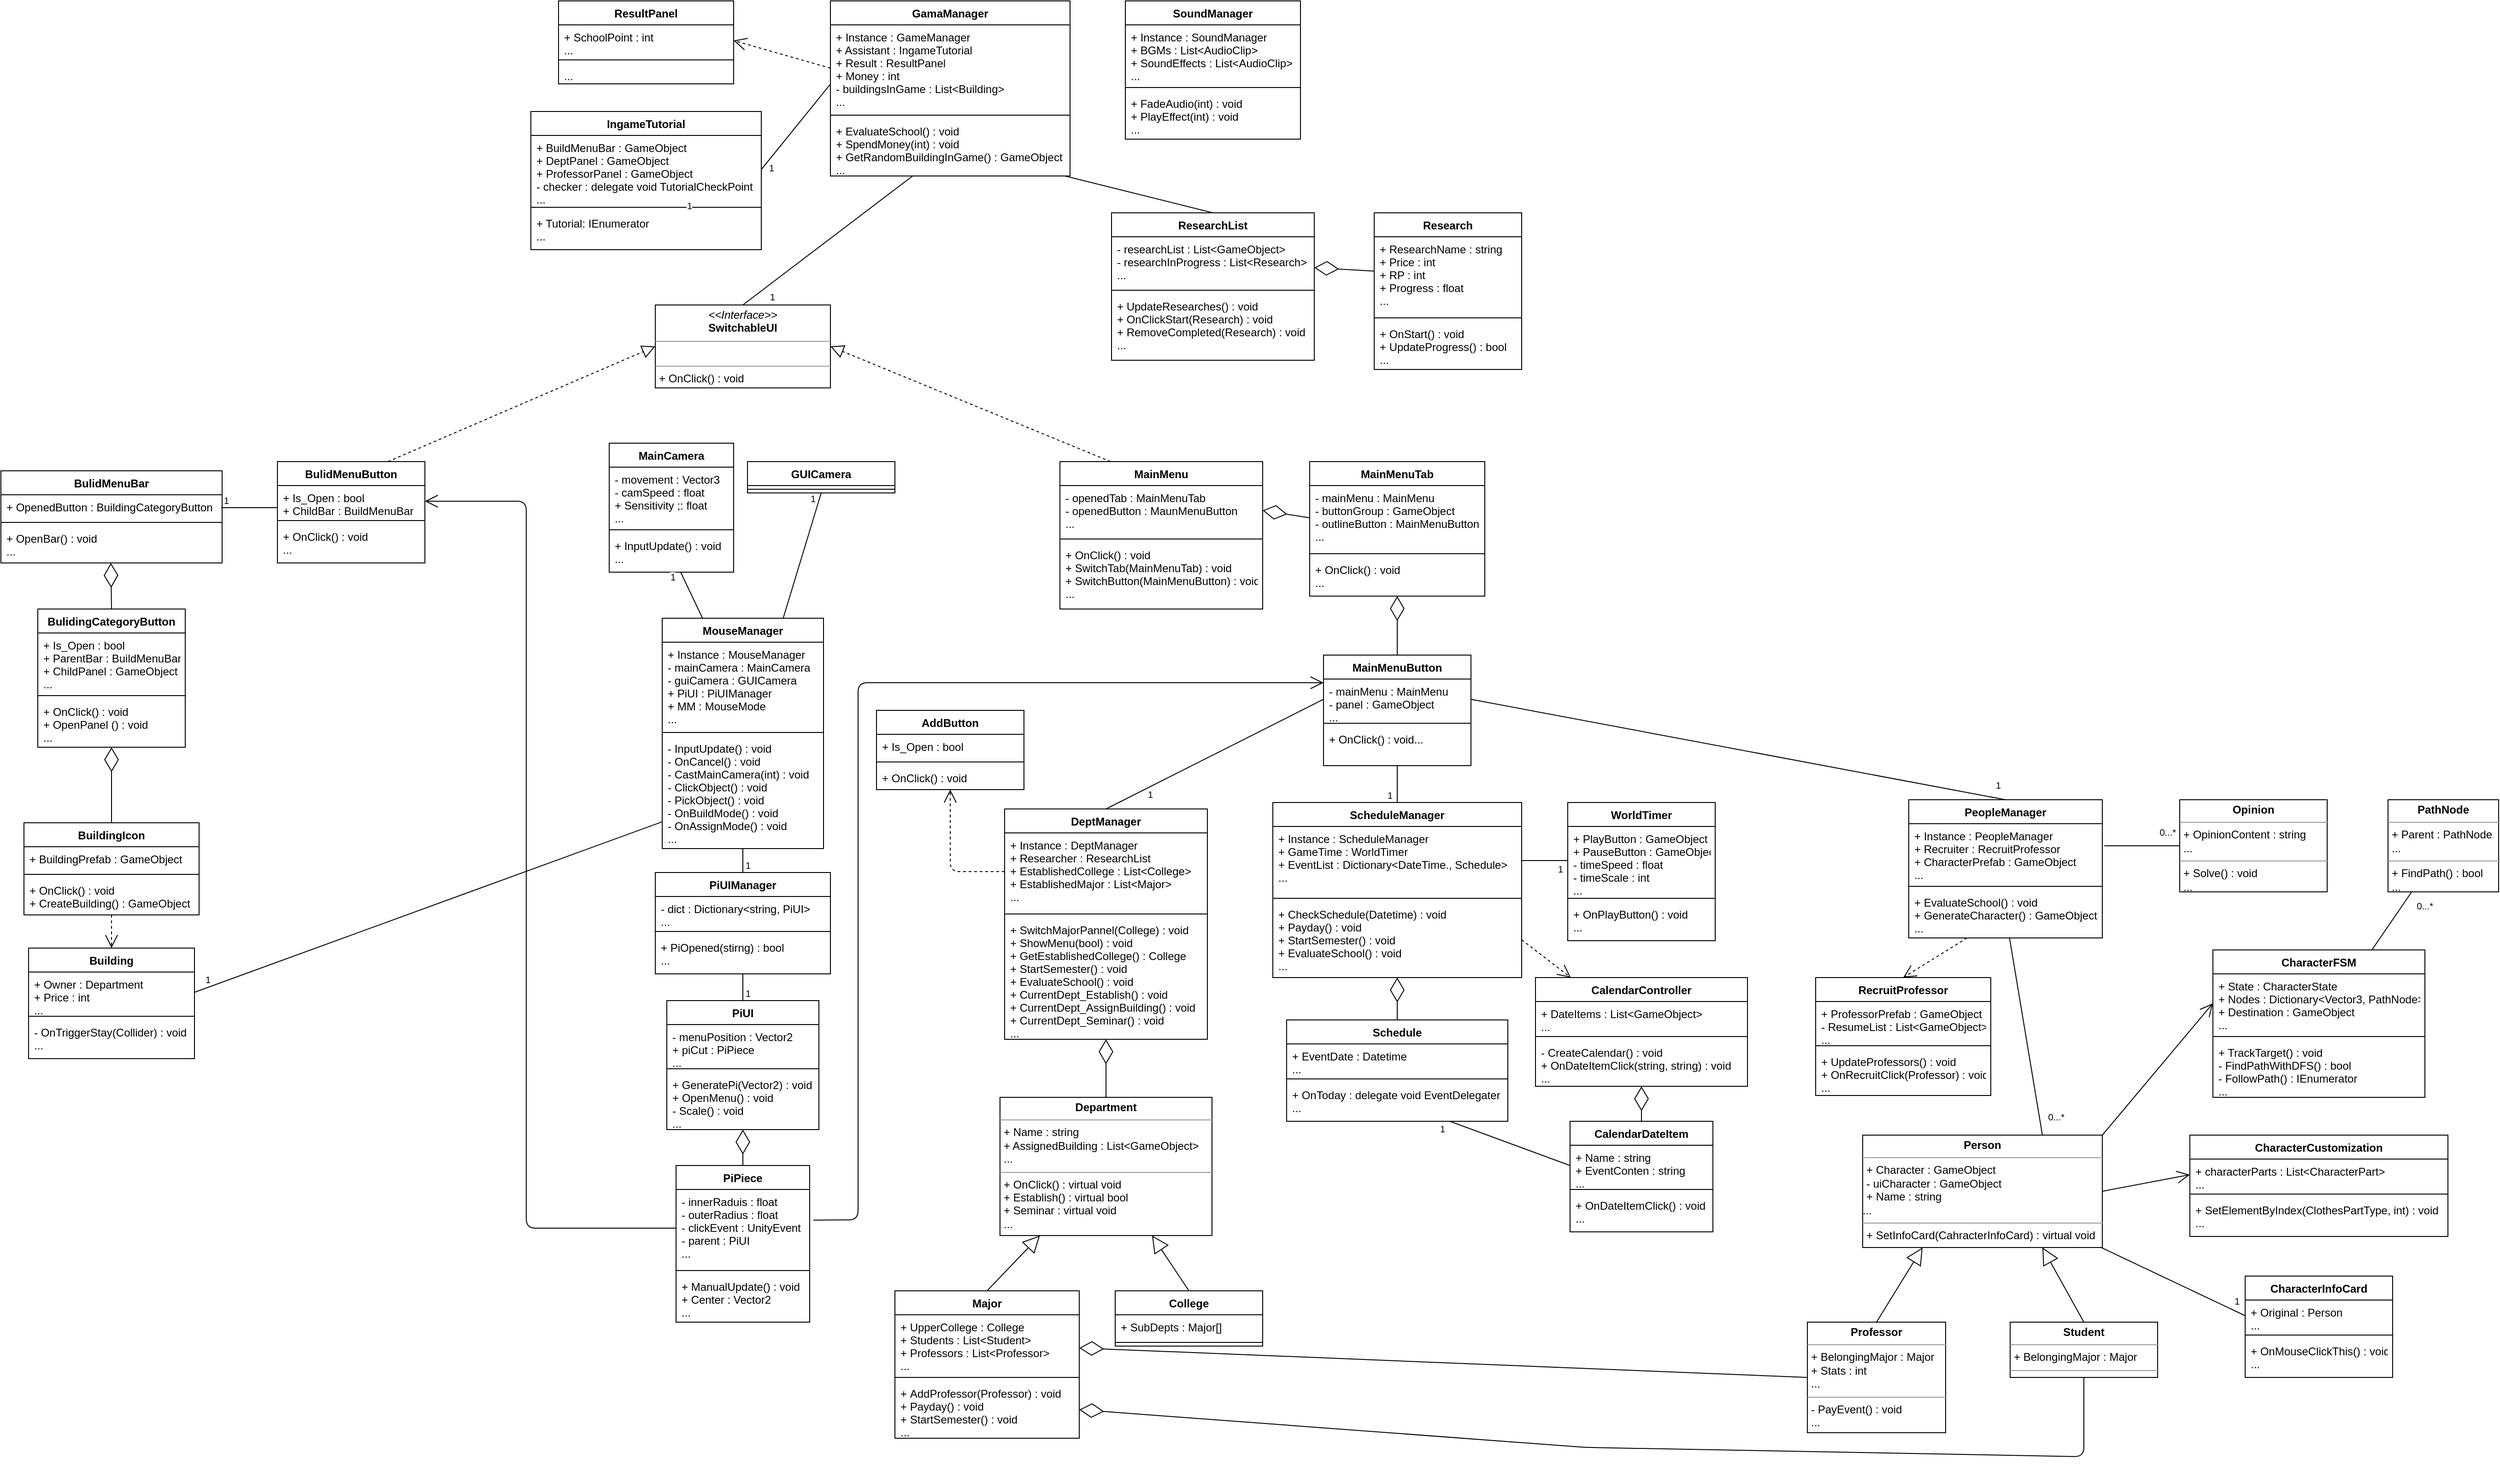 <mxfile version="12.9.13" type="device"><diagram id="vDb2eOcHA8mFoPbjI6cK" name="페이지-1"><mxGraphModel dx="3200" dy="1231" grid="1" gridSize="10" guides="1" tooltips="1" connect="1" arrows="1" fold="1" page="1" pageScale="1" pageWidth="1169" pageHeight="827" math="0" shadow="0"><root><mxCell id="0"/><mxCell id="1" parent="0"/><mxCell id="V3WPQ8GEa7Bf6JJYQSjr-23" value="SoundManager" style="swimlane;fontStyle=1;align=center;verticalAlign=top;childLayout=stackLayout;horizontal=1;startSize=26;horizontalStack=0;resizeParent=1;resizeParentMax=0;resizeLast=0;collapsible=1;marginBottom=0;" parent="1" vertex="1"><mxGeometry x="1080" y="10" width="190" height="150" as="geometry"/></mxCell><mxCell id="V3WPQ8GEa7Bf6JJYQSjr-24" value="+ Instance : SoundManager&#10;+ BGMs : List&lt;AudioClip&gt;&#10;+ SoundEffects : List&lt;AudioClip&gt;&#10;..." style="text;strokeColor=none;fillColor=none;align=left;verticalAlign=top;spacingLeft=4;spacingRight=4;overflow=hidden;rotatable=0;points=[[0,0.5],[1,0.5]];portConstraint=eastwest;" parent="V3WPQ8GEa7Bf6JJYQSjr-23" vertex="1"><mxGeometry y="26" width="190" height="64" as="geometry"/></mxCell><mxCell id="V3WPQ8GEa7Bf6JJYQSjr-25" value="" style="line;strokeWidth=1;fillColor=none;align=left;verticalAlign=middle;spacingTop=-1;spacingLeft=3;spacingRight=3;rotatable=0;labelPosition=right;points=[];portConstraint=eastwest;" parent="V3WPQ8GEa7Bf6JJYQSjr-23" vertex="1"><mxGeometry y="90" width="190" height="8" as="geometry"/></mxCell><mxCell id="V3WPQ8GEa7Bf6JJYQSjr-26" value="+ FadeAudio(int) : void&#10;+ PlayEffect(int) : void&#10;..." style="text;strokeColor=none;fillColor=none;align=left;verticalAlign=top;spacingLeft=4;spacingRight=4;overflow=hidden;rotatable=0;points=[[0,0.5],[1,0.5]];portConstraint=eastwest;" parent="V3WPQ8GEa7Bf6JJYQSjr-23" vertex="1"><mxGeometry y="98" width="190" height="52" as="geometry"/></mxCell><mxCell id="V3WPQ8GEa7Bf6JJYQSjr-164" value="ResultPanel" style="swimlane;fontStyle=1;align=center;verticalAlign=top;childLayout=stackLayout;horizontal=1;startSize=26;horizontalStack=0;resizeParent=1;resizeParentMax=0;resizeLast=0;collapsible=1;marginBottom=0;" parent="1" vertex="1"><mxGeometry x="465" y="10" width="190" height="90" as="geometry"/></mxCell><mxCell id="V3WPQ8GEa7Bf6JJYQSjr-165" value="+ SchoolPoint : int&#10;..." style="text;strokeColor=none;fillColor=none;align=left;verticalAlign=top;spacingLeft=4;spacingRight=4;overflow=hidden;rotatable=0;points=[[0,0.5],[1,0.5]];portConstraint=eastwest;" parent="V3WPQ8GEa7Bf6JJYQSjr-164" vertex="1"><mxGeometry y="26" width="190" height="34" as="geometry"/></mxCell><mxCell id="V3WPQ8GEa7Bf6JJYQSjr-166" value="" style="line;strokeWidth=1;fillColor=none;align=left;verticalAlign=middle;spacingTop=-1;spacingLeft=3;spacingRight=3;rotatable=0;labelPosition=right;points=[];portConstraint=eastwest;" parent="V3WPQ8GEa7Bf6JJYQSjr-164" vertex="1"><mxGeometry y="60" width="190" height="8" as="geometry"/></mxCell><mxCell id="V3WPQ8GEa7Bf6JJYQSjr-167" value="..." style="text;strokeColor=none;fillColor=none;align=left;verticalAlign=top;spacingLeft=4;spacingRight=4;overflow=hidden;rotatable=0;points=[[0,0.5],[1,0.5]];portConstraint=eastwest;" parent="V3WPQ8GEa7Bf6JJYQSjr-164" vertex="1"><mxGeometry y="68" width="190" height="22" as="geometry"/></mxCell><mxCell id="V3WPQ8GEa7Bf6JJYQSjr-43" value="IngameTutorial&#10;" style="swimlane;fontStyle=1;align=center;verticalAlign=top;childLayout=stackLayout;horizontal=1;startSize=26;horizontalStack=0;resizeParent=1;resizeParentMax=0;resizeLast=0;collapsible=1;marginBottom=0;" parent="1" vertex="1"><mxGeometry x="435" y="130" width="250" height="150" as="geometry"/></mxCell><mxCell id="V3WPQ8GEa7Bf6JJYQSjr-44" value="+ BuildMenuBar : GameObject&#10;+ DeptPanel : GameObject&#10;+ ProfessorPanel : GameObject&#10;- checker : delegate void TutorialCheckPoint&#10;..." style="text;strokeColor=none;fillColor=none;align=left;verticalAlign=top;spacingLeft=4;spacingRight=4;overflow=hidden;rotatable=0;points=[[0,0.5],[1,0.5]];portConstraint=eastwest;" parent="V3WPQ8GEa7Bf6JJYQSjr-43" vertex="1"><mxGeometry y="26" width="250" height="74" as="geometry"/></mxCell><mxCell id="V3WPQ8GEa7Bf6JJYQSjr-45" value="" style="line;strokeWidth=1;fillColor=none;align=left;verticalAlign=middle;spacingTop=-1;spacingLeft=3;spacingRight=3;rotatable=0;labelPosition=right;points=[];portConstraint=eastwest;" parent="V3WPQ8GEa7Bf6JJYQSjr-43" vertex="1"><mxGeometry y="100" width="250" height="8" as="geometry"/></mxCell><mxCell id="V3WPQ8GEa7Bf6JJYQSjr-46" value="+ Tutorial: IEnumerator&#10;..." style="text;strokeColor=none;fillColor=none;align=left;verticalAlign=top;spacingLeft=4;spacingRight=4;overflow=hidden;rotatable=0;points=[[0,0.5],[1,0.5]];portConstraint=eastwest;" parent="V3WPQ8GEa7Bf6JJYQSjr-43" vertex="1"><mxGeometry y="108" width="250" height="42" as="geometry"/></mxCell><mxCell id="V3WPQ8GEa7Bf6JJYQSjr-171" value="ResearchList" style="swimlane;fontStyle=1;align=center;verticalAlign=top;childLayout=stackLayout;horizontal=1;startSize=26;horizontalStack=0;resizeParent=1;resizeParentMax=0;resizeLast=0;collapsible=1;marginBottom=0;" parent="1" vertex="1"><mxGeometry x="1065" y="240" width="220" height="160" as="geometry"/></mxCell><mxCell id="V3WPQ8GEa7Bf6JJYQSjr-172" value="- researchList : List&lt;GameObject&gt;&#10;- researchInProgress : List&lt;Research&gt;&#10;..." style="text;strokeColor=none;fillColor=none;align=left;verticalAlign=top;spacingLeft=4;spacingRight=4;overflow=hidden;rotatable=0;points=[[0,0.5],[1,0.5]];portConstraint=eastwest;" parent="V3WPQ8GEa7Bf6JJYQSjr-171" vertex="1"><mxGeometry y="26" width="220" height="54" as="geometry"/></mxCell><mxCell id="V3WPQ8GEa7Bf6JJYQSjr-173" value="" style="line;strokeWidth=1;fillColor=none;align=left;verticalAlign=middle;spacingTop=-1;spacingLeft=3;spacingRight=3;rotatable=0;labelPosition=right;points=[];portConstraint=eastwest;" parent="V3WPQ8GEa7Bf6JJYQSjr-171" vertex="1"><mxGeometry y="80" width="220" height="8" as="geometry"/></mxCell><mxCell id="V3WPQ8GEa7Bf6JJYQSjr-174" value="+ UpdateResearches() : void&#10;+ OnClickStart(Research) : void&#10;+ RemoveCompleted(Research) : void&#10;..." style="text;strokeColor=none;fillColor=none;align=left;verticalAlign=top;spacingLeft=4;spacingRight=4;overflow=hidden;rotatable=0;points=[[0,0.5],[1,0.5]];portConstraint=eastwest;" parent="V3WPQ8GEa7Bf6JJYQSjr-171" vertex="1"><mxGeometry y="88" width="220" height="72" as="geometry"/></mxCell><mxCell id="V3WPQ8GEa7Bf6JJYQSjr-175" value="Research" style="swimlane;fontStyle=1;align=center;verticalAlign=top;childLayout=stackLayout;horizontal=1;startSize=26;horizontalStack=0;resizeParent=1;resizeParentMax=0;resizeLast=0;collapsible=1;marginBottom=0;" parent="1" vertex="1"><mxGeometry x="1350" y="240" width="160" height="170" as="geometry"/></mxCell><mxCell id="V3WPQ8GEa7Bf6JJYQSjr-176" value="+ ResearchName : string&#10;+ Price : int&#10;+ RP : int&#10;+ Progress : float&#10;..." style="text;strokeColor=none;fillColor=none;align=left;verticalAlign=top;spacingLeft=4;spacingRight=4;overflow=hidden;rotatable=0;points=[[0,0.5],[1,0.5]];portConstraint=eastwest;" parent="V3WPQ8GEa7Bf6JJYQSjr-175" vertex="1"><mxGeometry y="26" width="160" height="84" as="geometry"/></mxCell><mxCell id="V3WPQ8GEa7Bf6JJYQSjr-177" value="" style="line;strokeWidth=1;fillColor=none;align=left;verticalAlign=middle;spacingTop=-1;spacingLeft=3;spacingRight=3;rotatable=0;labelPosition=right;points=[];portConstraint=eastwest;" parent="V3WPQ8GEa7Bf6JJYQSjr-175" vertex="1"><mxGeometry y="110" width="160" height="8" as="geometry"/></mxCell><mxCell id="V3WPQ8GEa7Bf6JJYQSjr-178" value="+ OnStart() : void&#10;+ UpdateProgress() : bool&#10;..." style="text;strokeColor=none;fillColor=none;align=left;verticalAlign=top;spacingLeft=4;spacingRight=4;overflow=hidden;rotatable=0;points=[[0,0.5],[1,0.5]];portConstraint=eastwest;" parent="V3WPQ8GEa7Bf6JJYQSjr-175" vertex="1"><mxGeometry y="118" width="160" height="52" as="geometry"/></mxCell><mxCell id="V3WPQ8GEa7Bf6JJYQSjr-115" value="BulidMenuBar" style="swimlane;fontStyle=1;align=center;verticalAlign=top;childLayout=stackLayout;horizontal=1;startSize=26;horizontalStack=0;resizeParent=1;resizeParentMax=0;resizeLast=0;collapsible=1;marginBottom=0;" parent="1" vertex="1"><mxGeometry x="-140" y="520" width="240" height="100" as="geometry"/></mxCell><mxCell id="V3WPQ8GEa7Bf6JJYQSjr-116" value="+ OpenedButton : BuildingCategoryButton" style="text;strokeColor=none;fillColor=none;align=left;verticalAlign=top;spacingLeft=4;spacingRight=4;overflow=hidden;rotatable=0;points=[[0,0.5],[1,0.5]];portConstraint=eastwest;" parent="V3WPQ8GEa7Bf6JJYQSjr-115" vertex="1"><mxGeometry y="26" width="240" height="26" as="geometry"/></mxCell><mxCell id="V3WPQ8GEa7Bf6JJYQSjr-117" value="" style="line;strokeWidth=1;fillColor=none;align=left;verticalAlign=middle;spacingTop=-1;spacingLeft=3;spacingRight=3;rotatable=0;labelPosition=right;points=[];portConstraint=eastwest;" parent="V3WPQ8GEa7Bf6JJYQSjr-115" vertex="1"><mxGeometry y="52" width="240" height="8" as="geometry"/></mxCell><mxCell id="V3WPQ8GEa7Bf6JJYQSjr-118" value="+ OpenBar() : void&#10;..." style="text;strokeColor=none;fillColor=none;align=left;verticalAlign=top;spacingLeft=4;spacingRight=4;overflow=hidden;rotatable=0;points=[[0,0.5],[1,0.5]];portConstraint=eastwest;" parent="V3WPQ8GEa7Bf6JJYQSjr-115" vertex="1"><mxGeometry y="60" width="240" height="40" as="geometry"/></mxCell><mxCell id="V3WPQ8GEa7Bf6JJYQSjr-68" value="&lt;p style=&quot;margin: 0px ; margin-top: 4px ; text-align: center&quot;&gt;&lt;b&gt;Person&lt;/b&gt;&lt;/p&gt;&lt;hr size=&quot;1&quot;&gt;&lt;p style=&quot;margin: 0px ; margin-left: 4px&quot;&gt;+ Character : GameObject&lt;/p&gt;&lt;p style=&quot;margin: 0px ; margin-left: 4px&quot;&gt;- uiCharacter : GameObject&lt;/p&gt;&lt;p style=&quot;margin: 0px ; margin-left: 4px&quot;&gt;+ Name : string&lt;/p&gt;...&lt;br&gt;&lt;hr size=&quot;1&quot;&gt;&lt;p style=&quot;margin: 0px ; margin-left: 4px&quot;&gt;+ SetInfoCard(CahracterInfoCard) : virtual void&lt;/p&gt;&lt;p style=&quot;margin: 0px ; margin-left: 4px&quot;&gt;&lt;br&gt;&lt;/p&gt;" style="verticalAlign=top;align=left;overflow=fill;fontSize=12;fontFamily=Helvetica;html=1;" parent="1" vertex="1"><mxGeometry x="1880" y="1241" width="260" height="122" as="geometry"/></mxCell><mxCell id="V3WPQ8GEa7Bf6JJYQSjr-35" value="MainCamera" style="swimlane;fontStyle=1;align=center;verticalAlign=top;childLayout=stackLayout;horizontal=1;startSize=26;horizontalStack=0;resizeParent=1;resizeParentMax=0;resizeLast=0;collapsible=1;marginBottom=0;" parent="1" vertex="1"><mxGeometry x="520" y="490" width="135" height="140" as="geometry"/></mxCell><mxCell id="V3WPQ8GEa7Bf6JJYQSjr-36" value="- movement : Vector3&#10;- camSpeed : float&#10;+ Sensitivity ;: float&#10;..." style="text;strokeColor=none;fillColor=none;align=left;verticalAlign=top;spacingLeft=4;spacingRight=4;overflow=hidden;rotatable=0;points=[[0,0.5],[1,0.5]];portConstraint=eastwest;" parent="V3WPQ8GEa7Bf6JJYQSjr-35" vertex="1"><mxGeometry y="26" width="135" height="64" as="geometry"/></mxCell><mxCell id="V3WPQ8GEa7Bf6JJYQSjr-37" value="" style="line;strokeWidth=1;fillColor=none;align=left;verticalAlign=middle;spacingTop=-1;spacingLeft=3;spacingRight=3;rotatable=0;labelPosition=right;points=[];portConstraint=eastwest;" parent="V3WPQ8GEa7Bf6JJYQSjr-35" vertex="1"><mxGeometry y="90" width="135" height="8" as="geometry"/></mxCell><mxCell id="V3WPQ8GEa7Bf6JJYQSjr-38" value="+ InputUpdate() : void&#10;..." style="text;strokeColor=none;fillColor=none;align=left;verticalAlign=top;spacingLeft=4;spacingRight=4;overflow=hidden;rotatable=0;points=[[0,0.5],[1,0.5]];portConstraint=eastwest;" parent="V3WPQ8GEa7Bf6JJYQSjr-35" vertex="1"><mxGeometry y="98" width="135" height="42" as="geometry"/></mxCell><mxCell id="V3WPQ8GEa7Bf6JJYQSjr-69" value="&lt;p style=&quot;margin: 0px ; margin-top: 4px ; text-align: center&quot;&gt;&lt;b&gt;Professor&lt;/b&gt;&lt;/p&gt;&lt;hr size=&quot;1&quot;&gt;&lt;p style=&quot;margin: 0px ; margin-left: 4px&quot;&gt;+ BelongingMajor : Major&lt;/p&gt;&lt;p style=&quot;margin: 0px ; margin-left: 4px&quot;&gt;+ Stats : int&lt;/p&gt;&lt;p style=&quot;margin: 0px ; margin-left: 4px&quot;&gt;...&lt;/p&gt;&lt;hr size=&quot;1&quot;&gt;&lt;p style=&quot;margin: 0px ; margin-left: 4px&quot;&gt;- PayEvent() : void&lt;/p&gt;&lt;p style=&quot;margin: 0px ; margin-left: 4px&quot;&gt;...&lt;/p&gt;" style="verticalAlign=top;align=left;overflow=fill;fontSize=12;fontFamily=Helvetica;html=1;" parent="1" vertex="1"><mxGeometry x="1820" y="1444" width="150" height="120" as="geometry"/></mxCell><mxCell id="V3WPQ8GEa7Bf6JJYQSjr-70" value="&lt;p style=&quot;margin: 0px ; margin-top: 4px ; text-align: center&quot;&gt;&lt;b&gt;Student&lt;/b&gt;&lt;/p&gt;&lt;hr size=&quot;1&quot;&gt;&lt;p style=&quot;margin: 0px ; margin-left: 4px&quot;&gt;+ BelongingMajor : Major&lt;br&gt;&lt;/p&gt;&lt;hr size=&quot;1&quot;&gt;&lt;p style=&quot;margin: 0px ; margin-left: 4px&quot;&gt;&lt;br&gt;&lt;/p&gt;" style="verticalAlign=top;align=left;overflow=fill;fontSize=12;fontFamily=Helvetica;html=1;" parent="1" vertex="1"><mxGeometry x="2040" y="1444" width="160" height="60" as="geometry"/></mxCell><mxCell id="V3WPQ8GEa7Bf6JJYQSjr-99" value="&lt;p style=&quot;margin: 0px ; margin-top: 4px ; text-align: center&quot;&gt;&lt;b&gt;Department&lt;/b&gt;&lt;/p&gt;&lt;hr size=&quot;1&quot;&gt;&lt;p style=&quot;margin: 0px ; margin-left: 4px&quot;&gt;+ Name : string&lt;/p&gt;&lt;p style=&quot;margin: 0px ; margin-left: 4px&quot;&gt;+ AssignedBuilding : List&amp;lt;GameObject&amp;gt;&lt;/p&gt;&lt;p style=&quot;margin: 0px ; margin-left: 4px&quot;&gt;...&lt;/p&gt;&lt;hr size=&quot;1&quot;&gt;&lt;p style=&quot;margin: 0px ; margin-left: 4px&quot;&gt;+ OnClick() : virtual void&lt;/p&gt;&lt;p style=&quot;margin: 0px ; margin-left: 4px&quot;&gt;+ Establish() : virtual bool&lt;/p&gt;&lt;p style=&quot;margin: 0px ; margin-left: 4px&quot;&gt;+ Seminar : virtual void&lt;/p&gt;&lt;p style=&quot;margin: 0px ; margin-left: 4px&quot;&gt;...&lt;/p&gt;" style="verticalAlign=top;align=left;overflow=fill;fontSize=12;fontFamily=Helvetica;html=1;" parent="1" vertex="1"><mxGeometry x="944" y="1200" width="230" height="150" as="geometry"/></mxCell><mxCell id="V3WPQ8GEa7Bf6JJYQSjr-108" value="&lt;p style=&quot;margin: 0px ; margin-top: 4px ; text-align: center&quot;&gt;&lt;b&gt;Opinion&lt;/b&gt;&lt;/p&gt;&lt;hr size=&quot;1&quot;&gt;&lt;p style=&quot;margin: 0px ; margin-left: 4px&quot;&gt;+ OpinionContent : string&lt;/p&gt;&lt;p style=&quot;margin: 0px ; margin-left: 4px&quot;&gt;...&lt;/p&gt;&lt;hr size=&quot;1&quot;&gt;&lt;p style=&quot;margin: 0px ; margin-left: 4px&quot;&gt;+ Solve() : void&lt;/p&gt;&lt;p style=&quot;margin: 0px ; margin-left: 4px&quot;&gt;...&lt;/p&gt;" style="verticalAlign=top;align=left;overflow=fill;fontSize=12;fontFamily=Helvetica;html=1;" parent="1" vertex="1"><mxGeometry x="2224" y="877" width="160" height="100" as="geometry"/></mxCell><mxCell id="V3WPQ8GEa7Bf6JJYQSjr-139" value="&lt;p style=&quot;margin: 0px ; margin-top: 4px ; text-align: center&quot;&gt;&lt;i&gt;&amp;lt;&amp;lt;Interface&amp;gt;&amp;gt;&lt;/i&gt;&lt;br&gt;&lt;b&gt;SwitchableUI&lt;/b&gt;&lt;/p&gt;&lt;hr size=&quot;1&quot;&gt;&lt;p style=&quot;margin: 0px ; margin-left: 4px&quot;&gt;&lt;br&gt;&lt;/p&gt;&lt;hr size=&quot;1&quot;&gt;&lt;p style=&quot;margin: 0px ; margin-left: 4px&quot;&gt;+ OnClick() : void&lt;/p&gt;" style="verticalAlign=top;align=left;overflow=fill;fontSize=12;fontFamily=Helvetica;html=1;" parent="1" vertex="1"><mxGeometry x="570" y="340" width="190" height="90" as="geometry"/></mxCell><mxCell id="V3WPQ8GEa7Bf6JJYQSjr-19" value="GamaManager&#10;" style="swimlane;fontStyle=1;align=center;verticalAlign=top;childLayout=stackLayout;horizontal=1;startSize=26;horizontalStack=0;resizeParent=1;resizeParentMax=0;resizeLast=0;collapsible=1;marginBottom=0;" parent="1" vertex="1"><mxGeometry x="760" y="10" width="260" height="190" as="geometry"/></mxCell><mxCell id="V3WPQ8GEa7Bf6JJYQSjr-20" value="+ Instance : GameManager&#10;+ Assistant : IngameTutorial&#10;+ Result : ResultPanel&#10;+ Money : int&#10;- buildingsInGame : List&lt;Building&gt;&#10;..." style="text;strokeColor=none;fillColor=none;align=left;verticalAlign=top;spacingLeft=4;spacingRight=4;overflow=hidden;rotatable=0;points=[[0,0.5],[1,0.5]];portConstraint=eastwest;" parent="V3WPQ8GEa7Bf6JJYQSjr-19" vertex="1"><mxGeometry y="26" width="260" height="94" as="geometry"/></mxCell><mxCell id="V3WPQ8GEa7Bf6JJYQSjr-21" value="" style="line;strokeWidth=1;fillColor=none;align=left;verticalAlign=middle;spacingTop=-1;spacingLeft=3;spacingRight=3;rotatable=0;labelPosition=right;points=[];portConstraint=eastwest;" parent="V3WPQ8GEa7Bf6JJYQSjr-19" vertex="1"><mxGeometry y="120" width="260" height="8" as="geometry"/></mxCell><mxCell id="V3WPQ8GEa7Bf6JJYQSjr-22" value="+ EvaluateSchool() : void&#10;+ SpendMoney(int) : void&#10;+ GetRandomBuildingInGame() : GameObject&#10;..." style="text;strokeColor=none;fillColor=none;align=left;verticalAlign=top;spacingLeft=4;spacingRight=4;overflow=hidden;rotatable=0;points=[[0,0.5],[1,0.5]];portConstraint=eastwest;" parent="V3WPQ8GEa7Bf6JJYQSjr-19" vertex="1"><mxGeometry y="128" width="260" height="62" as="geometry"/></mxCell><mxCell id="V3WPQ8GEa7Bf6JJYQSjr-153" value="" style="endArrow=block;dashed=1;endFill=0;endSize=12;html=1;exitX=0.75;exitY=0;exitDx=0;exitDy=0;entryX=0;entryY=0.5;entryDx=0;entryDy=0;" parent="1" source="V3WPQ8GEa7Bf6JJYQSjr-131" target="V3WPQ8GEa7Bf6JJYQSjr-139" edge="1"><mxGeometry width="160" relative="1" as="geometry"><mxPoint x="610" y="670" as="sourcePoint"/><mxPoint x="770" y="670" as="targetPoint"/></mxGeometry></mxCell><mxCell id="V3WPQ8GEa7Bf6JJYQSjr-154" value="" style="endArrow=block;dashed=1;endFill=0;endSize=12;html=1;exitX=0.25;exitY=0;exitDx=0;exitDy=0;entryX=1;entryY=0.5;entryDx=0;entryDy=0;" parent="1" source="V3WPQ8GEa7Bf6JJYQSjr-87" target="V3WPQ8GEa7Bf6JJYQSjr-139" edge="1"><mxGeometry width="160" relative="1" as="geometry"><mxPoint x="540" y="520" as="sourcePoint"/><mxPoint x="627.5" y="430" as="targetPoint"/></mxGeometry></mxCell><mxCell id="V3WPQ8GEa7Bf6JJYQSjr-39" value="GUICamera" style="swimlane;fontStyle=1;align=center;verticalAlign=top;childLayout=stackLayout;horizontal=1;startSize=26;horizontalStack=0;resizeParent=1;resizeParentMax=0;resizeLast=0;collapsible=1;marginBottom=0;" parent="1" vertex="1"><mxGeometry x="670" y="510" width="160" height="34" as="geometry"/></mxCell><mxCell id="V3WPQ8GEa7Bf6JJYQSjr-41" value="" style="line;strokeWidth=1;fillColor=none;align=left;verticalAlign=middle;spacingTop=-1;spacingLeft=3;spacingRight=3;rotatable=0;labelPosition=right;points=[];portConstraint=eastwest;" parent="V3WPQ8GEa7Bf6JJYQSjr-39" vertex="1"><mxGeometry y="26" width="160" height="8" as="geometry"/></mxCell><mxCell id="V3WPQ8GEa7Bf6JJYQSjr-131" value="BulidMenuButton" style="swimlane;fontStyle=1;align=center;verticalAlign=top;childLayout=stackLayout;horizontal=1;startSize=26;horizontalStack=0;resizeParent=1;resizeParentMax=0;resizeLast=0;collapsible=1;marginBottom=0;" parent="1" vertex="1"><mxGeometry x="160" y="510" width="160" height="110" as="geometry"/></mxCell><mxCell id="V3WPQ8GEa7Bf6JJYQSjr-132" value="+ Is_Open : bool&#10;+ ChildBar : BuildMenuBar" style="text;strokeColor=none;fillColor=none;align=left;verticalAlign=top;spacingLeft=4;spacingRight=4;overflow=hidden;rotatable=0;points=[[0,0.5],[1,0.5]];portConstraint=eastwest;" parent="V3WPQ8GEa7Bf6JJYQSjr-131" vertex="1"><mxGeometry y="26" width="160" height="34" as="geometry"/></mxCell><mxCell id="V3WPQ8GEa7Bf6JJYQSjr-133" value="" style="line;strokeWidth=1;fillColor=none;align=left;verticalAlign=middle;spacingTop=-1;spacingLeft=3;spacingRight=3;rotatable=0;labelPosition=right;points=[];portConstraint=eastwest;" parent="V3WPQ8GEa7Bf6JJYQSjr-131" vertex="1"><mxGeometry y="60" width="160" height="8" as="geometry"/></mxCell><mxCell id="V3WPQ8GEa7Bf6JJYQSjr-134" value="+ OnClick() : void&#10;..." style="text;strokeColor=none;fillColor=none;align=left;verticalAlign=top;spacingLeft=4;spacingRight=4;overflow=hidden;rotatable=0;points=[[0,0.5],[1,0.5]];portConstraint=eastwest;" parent="V3WPQ8GEa7Bf6JJYQSjr-131" vertex="1"><mxGeometry y="68" width="160" height="42" as="geometry"/></mxCell><mxCell id="V3WPQ8GEa7Bf6JJYQSjr-87" value="MainMenu" style="swimlane;fontStyle=1;align=center;verticalAlign=top;childLayout=stackLayout;horizontal=1;startSize=26;horizontalStack=0;resizeParent=1;resizeParentMax=0;resizeLast=0;collapsible=1;marginBottom=0;" parent="1" vertex="1"><mxGeometry x="1009" y="510" width="220" height="160" as="geometry"/></mxCell><mxCell id="V3WPQ8GEa7Bf6JJYQSjr-88" value="- openedTab : MainMenuTab&#10;- openedButton : MaunMenuButton&#10;..." style="text;strokeColor=none;fillColor=none;align=left;verticalAlign=top;spacingLeft=4;spacingRight=4;overflow=hidden;rotatable=0;points=[[0,0.5],[1,0.5]];portConstraint=eastwest;" parent="V3WPQ8GEa7Bf6JJYQSjr-87" vertex="1"><mxGeometry y="26" width="220" height="54" as="geometry"/></mxCell><mxCell id="V3WPQ8GEa7Bf6JJYQSjr-89" value="" style="line;strokeWidth=1;fillColor=none;align=left;verticalAlign=middle;spacingTop=-1;spacingLeft=3;spacingRight=3;rotatable=0;labelPosition=right;points=[];portConstraint=eastwest;" parent="V3WPQ8GEa7Bf6JJYQSjr-87" vertex="1"><mxGeometry y="80" width="220" height="8" as="geometry"/></mxCell><mxCell id="V3WPQ8GEa7Bf6JJYQSjr-90" value="+ OnClick() : void&#10;+ SwitchTab(MainMenuTab) : void&#10;+ SwitchButton(MainMenuButton) : void&#10;..." style="text;strokeColor=none;fillColor=none;align=left;verticalAlign=top;spacingLeft=4;spacingRight=4;overflow=hidden;rotatable=0;points=[[0,0.5],[1,0.5]];portConstraint=eastwest;" parent="V3WPQ8GEa7Bf6JJYQSjr-87" vertex="1"><mxGeometry y="88" width="220" height="72" as="geometry"/></mxCell><mxCell id="V3WPQ8GEa7Bf6JJYQSjr-100" value="MainMenuTab" style="swimlane;fontStyle=1;align=center;verticalAlign=top;childLayout=stackLayout;horizontal=1;startSize=26;horizontalStack=0;resizeParent=1;resizeParentMax=0;resizeLast=0;collapsible=1;marginBottom=0;" parent="1" vertex="1"><mxGeometry x="1280" y="510" width="190" height="146" as="geometry"/></mxCell><mxCell id="V3WPQ8GEa7Bf6JJYQSjr-101" value="- mainMenu : MainMenu&#10;- buttonGroup : GameObject&#10;- outlineButton : MainMenuButton&#10;..." style="text;strokeColor=none;fillColor=none;align=left;verticalAlign=top;spacingLeft=4;spacingRight=4;overflow=hidden;rotatable=0;points=[[0,0.5],[1,0.5]];portConstraint=eastwest;" parent="V3WPQ8GEa7Bf6JJYQSjr-100" vertex="1"><mxGeometry y="26" width="190" height="70" as="geometry"/></mxCell><mxCell id="V3WPQ8GEa7Bf6JJYQSjr-102" value="" style="line;strokeWidth=1;fillColor=none;align=left;verticalAlign=middle;spacingTop=-1;spacingLeft=3;spacingRight=3;rotatable=0;labelPosition=right;points=[];portConstraint=eastwest;" parent="V3WPQ8GEa7Bf6JJYQSjr-100" vertex="1"><mxGeometry y="96" width="190" height="8" as="geometry"/></mxCell><mxCell id="V3WPQ8GEa7Bf6JJYQSjr-103" value="+ OnClick() : void&#10;..." style="text;strokeColor=none;fillColor=none;align=left;verticalAlign=top;spacingLeft=4;spacingRight=4;overflow=hidden;rotatable=0;points=[[0,0.5],[1,0.5]];portConstraint=eastwest;" parent="V3WPQ8GEa7Bf6JJYQSjr-100" vertex="1"><mxGeometry y="104" width="190" height="42" as="geometry"/></mxCell><mxCell id="V3WPQ8GEa7Bf6JJYQSjr-169" value="&lt;p style=&quot;margin: 0px ; margin-top: 4px ; text-align: center&quot;&gt;&lt;b&gt;PathNode&lt;/b&gt;&lt;/p&gt;&lt;hr size=&quot;1&quot;&gt;&lt;p style=&quot;margin: 0px ; margin-left: 4px&quot;&gt;+ Parent : PathNode&lt;/p&gt;&lt;p style=&quot;margin: 0px ; margin-left: 4px&quot;&gt;&lt;span&gt;...&lt;/span&gt;&lt;/p&gt;&lt;hr size=&quot;1&quot;&gt;&lt;p style=&quot;margin: 0px ; margin-left: 4px&quot;&gt;+ FindPath() : bool&lt;/p&gt;&lt;p style=&quot;margin: 0px ; margin-left: 4px&quot;&gt;...&lt;/p&gt;" style="verticalAlign=top;align=left;overflow=fill;fontSize=12;fontFamily=Helvetica;html=1;" parent="1" vertex="1"><mxGeometry x="2450" y="877" width="120" height="100" as="geometry"/></mxCell><mxCell id="V3WPQ8GEa7Bf6JJYQSjr-47" value="MouseManager" style="swimlane;fontStyle=1;align=center;verticalAlign=top;childLayout=stackLayout;horizontal=1;startSize=26;horizontalStack=0;resizeParent=1;resizeParentMax=0;resizeLast=0;collapsible=1;marginBottom=0;" parent="1" vertex="1"><mxGeometry x="577.5" y="680" width="175" height="250" as="geometry"/></mxCell><mxCell id="V3WPQ8GEa7Bf6JJYQSjr-48" value="+ Instance : MouseManager&#10;- mainCamera : MainCamera&#10;- guiCamera : GUICamera&#10;+ PiUI : PiUIManager&#10;+ MM : MouseMode&#10;..." style="text;strokeColor=none;fillColor=none;align=left;verticalAlign=top;spacingLeft=4;spacingRight=4;overflow=hidden;rotatable=0;points=[[0,0.5],[1,0.5]];portConstraint=eastwest;" parent="V3WPQ8GEa7Bf6JJYQSjr-47" vertex="1"><mxGeometry y="26" width="175" height="94" as="geometry"/></mxCell><mxCell id="V3WPQ8GEa7Bf6JJYQSjr-49" value="" style="line;strokeWidth=1;fillColor=none;align=left;verticalAlign=middle;spacingTop=-1;spacingLeft=3;spacingRight=3;rotatable=0;labelPosition=right;points=[];portConstraint=eastwest;" parent="V3WPQ8GEa7Bf6JJYQSjr-47" vertex="1"><mxGeometry y="120" width="175" height="8" as="geometry"/></mxCell><mxCell id="V3WPQ8GEa7Bf6JJYQSjr-50" value="- InputUpdate() : void&#10;- OnCancel() : void&#10;- CastMainCamera(int) : void&#10;- ClickObject() : void&#10;- PickObject() : void&#10;- OnBuildMode() : void&#10;- OnAssignMode() : void&#10;..." style="text;strokeColor=none;fillColor=none;align=left;verticalAlign=top;spacingLeft=4;spacingRight=4;overflow=hidden;rotatable=0;points=[[0,0.5],[1,0.5]];portConstraint=eastwest;" parent="V3WPQ8GEa7Bf6JJYQSjr-47" vertex="1"><mxGeometry y="128" width="175" height="122" as="geometry"/></mxCell><mxCell id="V3WPQ8GEa7Bf6JJYQSjr-180" value="PiUIManager" style="swimlane;fontStyle=1;align=center;verticalAlign=top;childLayout=stackLayout;horizontal=1;startSize=26;horizontalStack=0;resizeParent=1;resizeParentMax=0;resizeLast=0;collapsible=1;marginBottom=0;" parent="1" vertex="1"><mxGeometry x="570" y="956" width="190" height="110" as="geometry"/></mxCell><mxCell id="V3WPQ8GEa7Bf6JJYQSjr-181" value="- dict : Dictionary&lt;string, PiUI&gt;&#10;..." style="text;strokeColor=none;fillColor=none;align=left;verticalAlign=top;spacingLeft=4;spacingRight=4;overflow=hidden;rotatable=0;points=[[0,0.5],[1,0.5]];portConstraint=eastwest;" parent="V3WPQ8GEa7Bf6JJYQSjr-180" vertex="1"><mxGeometry y="26" width="190" height="34" as="geometry"/></mxCell><mxCell id="V3WPQ8GEa7Bf6JJYQSjr-182" value="" style="line;strokeWidth=1;fillColor=none;align=left;verticalAlign=middle;spacingTop=-1;spacingLeft=3;spacingRight=3;rotatable=0;labelPosition=right;points=[];portConstraint=eastwest;" parent="V3WPQ8GEa7Bf6JJYQSjr-180" vertex="1"><mxGeometry y="60" width="190" height="8" as="geometry"/></mxCell><mxCell id="V3WPQ8GEa7Bf6JJYQSjr-183" value="+ PiOpened(stirng) : bool&#10;..." style="text;strokeColor=none;fillColor=none;align=left;verticalAlign=top;spacingLeft=4;spacingRight=4;overflow=hidden;rotatable=0;points=[[0,0.5],[1,0.5]];portConstraint=eastwest;" parent="V3WPQ8GEa7Bf6JJYQSjr-180" vertex="1"><mxGeometry y="68" width="190" height="42" as="geometry"/></mxCell><mxCell id="V3WPQ8GEa7Bf6JJYQSjr-75" value="PiUI" style="swimlane;fontStyle=1;align=center;verticalAlign=top;childLayout=stackLayout;horizontal=1;startSize=26;horizontalStack=0;resizeParent=1;resizeParentMax=0;resizeLast=0;collapsible=1;marginBottom=0;" parent="1" vertex="1"><mxGeometry x="582.5" y="1095" width="165" height="140" as="geometry"/></mxCell><mxCell id="V3WPQ8GEa7Bf6JJYQSjr-76" value="- menuPosition : Vector2&#10;+ piCut : PiPiece&#10;..." style="text;strokeColor=none;fillColor=none;align=left;verticalAlign=top;spacingLeft=4;spacingRight=4;overflow=hidden;rotatable=0;points=[[0,0.5],[1,0.5]];portConstraint=eastwest;" parent="V3WPQ8GEa7Bf6JJYQSjr-75" vertex="1"><mxGeometry y="26" width="165" height="44" as="geometry"/></mxCell><mxCell id="V3WPQ8GEa7Bf6JJYQSjr-77" value="" style="line;strokeWidth=1;fillColor=none;align=left;verticalAlign=middle;spacingTop=-1;spacingLeft=3;spacingRight=3;rotatable=0;labelPosition=right;points=[];portConstraint=eastwest;" parent="V3WPQ8GEa7Bf6JJYQSjr-75" vertex="1"><mxGeometry y="70" width="165" height="8" as="geometry"/></mxCell><mxCell id="V3WPQ8GEa7Bf6JJYQSjr-78" value="+ GeneratePi(Vector2) : void&#10;+ OpenMenu() : void&#10;- Scale() : void&#10;..." style="text;strokeColor=none;fillColor=none;align=left;verticalAlign=top;spacingLeft=4;spacingRight=4;overflow=hidden;rotatable=0;points=[[0,0.5],[1,0.5]];portConstraint=eastwest;" parent="V3WPQ8GEa7Bf6JJYQSjr-75" vertex="1"><mxGeometry y="78" width="165" height="62" as="geometry"/></mxCell><mxCell id="V3WPQ8GEa7Bf6JJYQSjr-148" value="PiPiece" style="swimlane;fontStyle=1;align=center;verticalAlign=top;childLayout=stackLayout;horizontal=1;startSize=26;horizontalStack=0;resizeParent=1;resizeParentMax=0;resizeLast=0;collapsible=1;marginBottom=0;" parent="1" vertex="1"><mxGeometry x="592.5" y="1274" width="145" height="170" as="geometry"/></mxCell><mxCell id="V3WPQ8GEa7Bf6JJYQSjr-149" value="- innerRaduis : float&#10;- outerRadius : float&#10;- clickEvent : UnityEvent&#10;- parent : PiUI&#10;..." style="text;strokeColor=none;fillColor=none;align=left;verticalAlign=top;spacingLeft=4;spacingRight=4;overflow=hidden;rotatable=0;points=[[0,0.5],[1,0.5]];portConstraint=eastwest;" parent="V3WPQ8GEa7Bf6JJYQSjr-148" vertex="1"><mxGeometry y="26" width="145" height="84" as="geometry"/></mxCell><mxCell id="V3WPQ8GEa7Bf6JJYQSjr-150" value="" style="line;strokeWidth=1;fillColor=none;align=left;verticalAlign=middle;spacingTop=-1;spacingLeft=3;spacingRight=3;rotatable=0;labelPosition=right;points=[];portConstraint=eastwest;" parent="V3WPQ8GEa7Bf6JJYQSjr-148" vertex="1"><mxGeometry y="110" width="145" height="8" as="geometry"/></mxCell><mxCell id="V3WPQ8GEa7Bf6JJYQSjr-151" value="+ ManualUpdate() : void&#10;+ Center : Vector2&#10;..." style="text;strokeColor=none;fillColor=none;align=left;verticalAlign=top;spacingLeft=4;spacingRight=4;overflow=hidden;rotatable=0;points=[[0,0.5],[1,0.5]];portConstraint=eastwest;" parent="V3WPQ8GEa7Bf6JJYQSjr-148" vertex="1"><mxGeometry y="118" width="145" height="52" as="geometry"/></mxCell><mxCell id="V3WPQ8GEa7Bf6JJYQSjr-119" value="BulidingCategoryButton" style="swimlane;fontStyle=1;align=center;verticalAlign=top;childLayout=stackLayout;horizontal=1;startSize=26;horizontalStack=0;resizeParent=1;resizeParentMax=0;resizeLast=0;collapsible=1;marginBottom=0;" parent="1" vertex="1"><mxGeometry x="-100" y="670" width="160" height="150" as="geometry"/></mxCell><mxCell id="V3WPQ8GEa7Bf6JJYQSjr-120" value="+ Is_Open : bool&#10;+ ParentBar : BuildMenuBar&#10;+ ChildPanel : GameObject&#10;..." style="text;strokeColor=none;fillColor=none;align=left;verticalAlign=top;spacingLeft=4;spacingRight=4;overflow=hidden;rotatable=0;points=[[0,0.5],[1,0.5]];portConstraint=eastwest;" parent="V3WPQ8GEa7Bf6JJYQSjr-119" vertex="1"><mxGeometry y="26" width="160" height="64" as="geometry"/></mxCell><mxCell id="V3WPQ8GEa7Bf6JJYQSjr-121" value="" style="line;strokeWidth=1;fillColor=none;align=left;verticalAlign=middle;spacingTop=-1;spacingLeft=3;spacingRight=3;rotatable=0;labelPosition=right;points=[];portConstraint=eastwest;" parent="V3WPQ8GEa7Bf6JJYQSjr-119" vertex="1"><mxGeometry y="90" width="160" height="8" as="geometry"/></mxCell><mxCell id="V3WPQ8GEa7Bf6JJYQSjr-122" value="+ OnClick() : void&#10;+ OpenPanel () : void&#10;..." style="text;strokeColor=none;fillColor=none;align=left;verticalAlign=top;spacingLeft=4;spacingRight=4;overflow=hidden;rotatable=0;points=[[0,0.5],[1,0.5]];portConstraint=eastwest;" parent="V3WPQ8GEa7Bf6JJYQSjr-119" vertex="1"><mxGeometry y="98" width="160" height="52" as="geometry"/></mxCell><mxCell id="V3WPQ8GEa7Bf6JJYQSjr-185" value="" style="endArrow=diamondThin;endFill=0;endSize=24;html=1;exitX=0.5;exitY=0;exitDx=0;exitDy=0;entryX=0.5;entryY=1;entryDx=0;entryDy=0;entryPerimeter=0;" parent="1" source="V3WPQ8GEa7Bf6JJYQSjr-123" target="V3WPQ8GEa7Bf6JJYQSjr-122" edge="1"><mxGeometry width="160" relative="1" as="geometry"><mxPoint x="10" y="860" as="sourcePoint"/><mxPoint x="170" y="860" as="targetPoint"/></mxGeometry></mxCell><mxCell id="V3WPQ8GEa7Bf6JJYQSjr-123" value="BuildingIcon" style="swimlane;fontStyle=1;align=center;verticalAlign=top;childLayout=stackLayout;horizontal=1;startSize=26;horizontalStack=0;resizeParent=1;resizeParentMax=0;resizeLast=0;collapsible=1;marginBottom=0;" parent="1" vertex="1"><mxGeometry x="-115" y="902" width="190" height="100" as="geometry"/></mxCell><mxCell id="V3WPQ8GEa7Bf6JJYQSjr-124" value="+ BuildingPrefab : GameObject" style="text;strokeColor=none;fillColor=none;align=left;verticalAlign=top;spacingLeft=4;spacingRight=4;overflow=hidden;rotatable=0;points=[[0,0.5],[1,0.5]];portConstraint=eastwest;" parent="V3WPQ8GEa7Bf6JJYQSjr-123" vertex="1"><mxGeometry y="26" width="190" height="26" as="geometry"/></mxCell><mxCell id="V3WPQ8GEa7Bf6JJYQSjr-125" value="" style="line;strokeWidth=1;fillColor=none;align=left;verticalAlign=middle;spacingTop=-1;spacingLeft=3;spacingRight=3;rotatable=0;labelPosition=right;points=[];portConstraint=eastwest;" parent="V3WPQ8GEa7Bf6JJYQSjr-123" vertex="1"><mxGeometry y="52" width="190" height="8" as="geometry"/></mxCell><mxCell id="V3WPQ8GEa7Bf6JJYQSjr-126" value="+ OnClick() : void&#10;+ CreateBuilding() : GameObject&#10;" style="text;strokeColor=none;fillColor=none;align=left;verticalAlign=top;spacingLeft=4;spacingRight=4;overflow=hidden;rotatable=0;points=[[0,0.5],[1,0.5]];portConstraint=eastwest;" parent="V3WPQ8GEa7Bf6JJYQSjr-123" vertex="1"><mxGeometry y="60" width="190" height="40" as="geometry"/></mxCell><mxCell id="V3WPQ8GEa7Bf6JJYQSjr-186" value="" style="endArrow=diamondThin;endFill=0;endSize=24;html=1;exitX=0.5;exitY=0;exitDx=0;exitDy=0;entryX=0.497;entryY=1;entryDx=0;entryDy=0;entryPerimeter=0;" parent="1" source="V3WPQ8GEa7Bf6JJYQSjr-119" target="V3WPQ8GEa7Bf6JJYQSjr-118" edge="1"><mxGeometry width="160" relative="1" as="geometry"><mxPoint x="-10" y="912" as="sourcePoint"/><mxPoint x="-10" y="830" as="targetPoint"/></mxGeometry></mxCell><mxCell id="V3WPQ8GEa7Bf6JJYQSjr-191" value="" style="endArrow=none;html=1;edgeStyle=orthogonalEdgeStyle;" parent="1" edge="1"><mxGeometry relative="1" as="geometry"><mxPoint x="99" y="560" as="sourcePoint"/><mxPoint x="160" y="560" as="targetPoint"/><Array as="points"><mxPoint x="160" y="560"/></Array></mxGeometry></mxCell><mxCell id="V3WPQ8GEa7Bf6JJYQSjr-192" value="1" style="resizable=0;html=1;align=left;verticalAlign=bottom;labelBackgroundColor=#ffffff;fontSize=10;" parent="V3WPQ8GEa7Bf6JJYQSjr-191" connectable="0" vertex="1"><mxGeometry x="-1" relative="1" as="geometry"><mxPoint x="1" as="offset"/></mxGeometry></mxCell><mxCell id="V3WPQ8GEa7Bf6JJYQSjr-193" value="" style="resizable=0;html=1;align=right;verticalAlign=bottom;labelBackgroundColor=#ffffff;fontSize=10;" parent="V3WPQ8GEa7Bf6JJYQSjr-191" connectable="0" vertex="1"><mxGeometry x="1" relative="1" as="geometry"><mxPoint x="-10" as="offset"/></mxGeometry></mxCell><mxCell id="V3WPQ8GEa7Bf6JJYQSjr-127" value="Building" style="swimlane;fontStyle=1;align=center;verticalAlign=top;childLayout=stackLayout;horizontal=1;startSize=26;horizontalStack=0;resizeParent=1;resizeParentMax=0;resizeLast=0;collapsible=1;marginBottom=0;" parent="1" vertex="1"><mxGeometry x="-110" y="1038" width="180" height="120" as="geometry"/></mxCell><mxCell id="V3WPQ8GEa7Bf6JJYQSjr-128" value="+ Owner : Department&#10;+ Price : int&#10;..." style="text;strokeColor=none;fillColor=none;align=left;verticalAlign=top;spacingLeft=4;spacingRight=4;overflow=hidden;rotatable=0;points=[[0,0.5],[1,0.5]];portConstraint=eastwest;" parent="V3WPQ8GEa7Bf6JJYQSjr-127" vertex="1"><mxGeometry y="26" width="180" height="44" as="geometry"/></mxCell><mxCell id="V3WPQ8GEa7Bf6JJYQSjr-129" value="" style="line;strokeWidth=1;fillColor=none;align=left;verticalAlign=middle;spacingTop=-1;spacingLeft=3;spacingRight=3;rotatable=0;labelPosition=right;points=[];portConstraint=eastwest;" parent="V3WPQ8GEa7Bf6JJYQSjr-127" vertex="1"><mxGeometry y="70" width="180" height="8" as="geometry"/></mxCell><mxCell id="V3WPQ8GEa7Bf6JJYQSjr-130" value="- OnTriggerStay(Collider) : void&#10;..." style="text;strokeColor=none;fillColor=none;align=left;verticalAlign=top;spacingLeft=4;spacingRight=4;overflow=hidden;rotatable=0;points=[[0,0.5],[1,0.5]];portConstraint=eastwest;" parent="V3WPQ8GEa7Bf6JJYQSjr-127" vertex="1"><mxGeometry y="78" width="180" height="42" as="geometry"/></mxCell><mxCell id="V3WPQ8GEa7Bf6JJYQSjr-195" value="" style="endArrow=open;endSize=12;dashed=1;html=1;entryX=0.5;entryY=0;entryDx=0;entryDy=0;" parent="1" source="V3WPQ8GEa7Bf6JJYQSjr-126" target="V3WPQ8GEa7Bf6JJYQSjr-127" edge="1"><mxGeometry x="0.125" y="-10" width="160" relative="1" as="geometry"><mxPoint x="190" y="1040" as="sourcePoint"/><mxPoint x="310" y="990" as="targetPoint"/><mxPoint as="offset"/></mxGeometry></mxCell><mxCell id="V3WPQ8GEa7Bf6JJYQSjr-197" value="" style="endArrow=block;endSize=16;endFill=0;html=1;exitX=0.5;exitY=0;exitDx=0;exitDy=0;" parent="1" source="V3WPQ8GEa7Bf6JJYQSjr-91" target="V3WPQ8GEa7Bf6JJYQSjr-99" edge="1"><mxGeometry width="160" relative="1" as="geometry"><mxPoint x="1009" y="1379.58" as="sourcePoint"/><mxPoint x="1169" y="1379.58" as="targetPoint"/></mxGeometry></mxCell><mxCell id="V3WPQ8GEa7Bf6JJYQSjr-198" value="" style="endArrow=block;endSize=16;endFill=0;html=1;exitX=0.5;exitY=0;exitDx=0;exitDy=0;" parent="1" source="V3WPQ8GEa7Bf6JJYQSjr-95" target="V3WPQ8GEa7Bf6JJYQSjr-99" edge="1"><mxGeometry width="160" relative="1" as="geometry"><mxPoint x="1115" y="1410" as="sourcePoint"/><mxPoint x="952.748" y="1360.0" as="targetPoint"/></mxGeometry></mxCell><mxCell id="V3WPQ8GEa7Bf6JJYQSjr-199" value="" style="endArrow=block;endSize=16;endFill=0;html=1;entryX=0.75;entryY=1;entryDx=0;entryDy=0;exitX=0.5;exitY=0;exitDx=0;exitDy=0;" parent="1" source="V3WPQ8GEa7Bf6JJYQSjr-70" target="V3WPQ8GEa7Bf6JJYQSjr-68" edge="1"><mxGeometry width="160" relative="1" as="geometry"><mxPoint x="1340" y="1261" as="sourcePoint"/><mxPoint x="1277.5" y="1201" as="targetPoint"/></mxGeometry></mxCell><mxCell id="V3WPQ8GEa7Bf6JJYQSjr-200" value="" style="endArrow=block;endSize=16;endFill=0;html=1;entryX=0.25;entryY=1;entryDx=0;entryDy=0;exitX=0.5;exitY=0;exitDx=0;exitDy=0;" parent="1" source="V3WPQ8GEa7Bf6JJYQSjr-69" target="V3WPQ8GEa7Bf6JJYQSjr-68" edge="1"><mxGeometry width="160" relative="1" as="geometry"><mxPoint x="2110" y="1451" as="sourcePoint"/><mxPoint x="2085" y="1383" as="targetPoint"/></mxGeometry></mxCell><mxCell id="V3WPQ8GEa7Bf6JJYQSjr-202" value="" style="endArrow=diamondThin;endFill=0;endSize=24;html=1;exitX=0.5;exitY=0;exitDx=0;exitDy=0;" parent="1" source="V3WPQ8GEa7Bf6JJYQSjr-148" target="V3WPQ8GEa7Bf6JJYQSjr-78" edge="1"><mxGeometry width="160" relative="1" as="geometry"><mxPoint x="490" y="1308" as="sourcePoint"/><mxPoint x="490" y="1226" as="targetPoint"/></mxGeometry></mxCell><mxCell id="V3WPQ8GEa7Bf6JJYQSjr-203" value="" style="endArrow=none;html=1;exitX=0.5;exitY=0;exitDx=0;exitDy=0;" parent="1" source="V3WPQ8GEa7Bf6JJYQSjr-75" target="V3WPQ8GEa7Bf6JJYQSjr-183" edge="1"><mxGeometry relative="1" as="geometry"><mxPoint x="109" y="570" as="sourcePoint"/><mxPoint x="170" y="570" as="targetPoint"/></mxGeometry></mxCell><mxCell id="V3WPQ8GEa7Bf6JJYQSjr-204" value="1" style="resizable=0;html=1;align=left;verticalAlign=bottom;labelBackgroundColor=#ffffff;fontSize=10;" parent="V3WPQ8GEa7Bf6JJYQSjr-203" connectable="0" vertex="1"><mxGeometry x="-1" relative="1" as="geometry"><mxPoint x="1" as="offset"/></mxGeometry></mxCell><mxCell id="V3WPQ8GEa7Bf6JJYQSjr-205" value="" style="resizable=0;html=1;align=right;verticalAlign=bottom;labelBackgroundColor=#ffffff;fontSize=10;" parent="V3WPQ8GEa7Bf6JJYQSjr-203" connectable="0" vertex="1"><mxGeometry x="1" relative="1" as="geometry"><mxPoint x="-5" y="13.97" as="offset"/></mxGeometry></mxCell><mxCell id="V3WPQ8GEa7Bf6JJYQSjr-208" value="" style="endArrow=none;html=1;exitX=0.25;exitY=0;exitDx=0;exitDy=0;" parent="1" source="V3WPQ8GEa7Bf6JJYQSjr-47" target="V3WPQ8GEa7Bf6JJYQSjr-38" edge="1"><mxGeometry relative="1" as="geometry"><mxPoint x="675" y="1105" as="sourcePoint"/><mxPoint x="675" y="1076" as="targetPoint"/></mxGeometry></mxCell><mxCell id="V3WPQ8GEa7Bf6JJYQSjr-209" value="" style="resizable=0;html=1;align=left;verticalAlign=bottom;labelBackgroundColor=#ffffff;fontSize=10;" parent="V3WPQ8GEa7Bf6JJYQSjr-208" connectable="0" vertex="1"><mxGeometry x="-1" relative="1" as="geometry"><mxPoint x="1" as="offset"/></mxGeometry></mxCell><mxCell id="V3WPQ8GEa7Bf6JJYQSjr-210" value="1" style="resizable=0;html=1;align=right;verticalAlign=bottom;labelBackgroundColor=#ffffff;fontSize=10;" parent="V3WPQ8GEa7Bf6JJYQSjr-208" connectable="0" vertex="1"><mxGeometry x="1" relative="1" as="geometry"><mxPoint x="-5" y="13.97" as="offset"/></mxGeometry></mxCell><mxCell id="V3WPQ8GEa7Bf6JJYQSjr-214" value="" style="endArrow=none;html=1;exitX=0.75;exitY=0;exitDx=0;exitDy=0;entryX=0.5;entryY=1;entryDx=0;entryDy=0;" parent="1" source="V3WPQ8GEa7Bf6JJYQSjr-47" target="V3WPQ8GEa7Bf6JJYQSjr-39" edge="1"><mxGeometry relative="1" as="geometry"><mxPoint x="631.25" y="690" as="sourcePoint"/><mxPoint x="607.482" y="640" as="targetPoint"/></mxGeometry></mxCell><mxCell id="V3WPQ8GEa7Bf6JJYQSjr-215" value="" style="resizable=0;html=1;align=left;verticalAlign=bottom;labelBackgroundColor=#ffffff;fontSize=10;" parent="V3WPQ8GEa7Bf6JJYQSjr-214" connectable="0" vertex="1"><mxGeometry x="-1" relative="1" as="geometry"><mxPoint x="1" as="offset"/></mxGeometry></mxCell><mxCell id="V3WPQ8GEa7Bf6JJYQSjr-216" value="1" style="resizable=0;html=1;align=right;verticalAlign=bottom;labelBackgroundColor=#ffffff;fontSize=10;" parent="V3WPQ8GEa7Bf6JJYQSjr-214" connectable="0" vertex="1"><mxGeometry x="1" relative="1" as="geometry"><mxPoint x="-5" y="13.97" as="offset"/></mxGeometry></mxCell><mxCell id="V3WPQ8GEa7Bf6JJYQSjr-218" value="" style="endArrow=none;html=1;exitX=0.5;exitY=0;exitDx=0;exitDy=0;" parent="1" source="V3WPQ8GEa7Bf6JJYQSjr-139" target="V3WPQ8GEa7Bf6JJYQSjr-22" edge="1"><mxGeometry relative="1" as="geometry"><mxPoint x="718.75" y="690" as="sourcePoint"/><mxPoint x="760" y="554" as="targetPoint"/></mxGeometry></mxCell><mxCell id="V3WPQ8GEa7Bf6JJYQSjr-219" value="" style="resizable=0;html=1;align=left;verticalAlign=bottom;labelBackgroundColor=#ffffff;fontSize=10;" parent="V3WPQ8GEa7Bf6JJYQSjr-218" connectable="0" vertex="1"><mxGeometry x="-1" relative="1" as="geometry"><mxPoint x="1" as="offset"/></mxGeometry></mxCell><mxCell id="V3WPQ8GEa7Bf6JJYQSjr-220" value="1" style="resizable=0;html=1;align=right;verticalAlign=bottom;labelBackgroundColor=#ffffff;fontSize=10;" parent="V3WPQ8GEa7Bf6JJYQSjr-218" connectable="0" vertex="1"><mxGeometry x="1" relative="1" as="geometry"><mxPoint x="-148.91" y="139.77" as="offset"/></mxGeometry></mxCell><mxCell id="V3WPQ8GEa7Bf6JJYQSjr-221" value="" style="endArrow=none;html=1;exitX=0.5;exitY=0;exitDx=0;exitDy=0;" parent="1" source="V3WPQ8GEa7Bf6JJYQSjr-171" target="V3WPQ8GEa7Bf6JJYQSjr-22" edge="1"><mxGeometry relative="1" as="geometry"><mxPoint x="675" y="350" as="sourcePoint"/><mxPoint x="859.211" y="210" as="targetPoint"/></mxGeometry></mxCell><mxCell id="V3WPQ8GEa7Bf6JJYQSjr-222" value="" style="resizable=0;html=1;align=left;verticalAlign=bottom;labelBackgroundColor=#ffffff;fontSize=10;" parent="V3WPQ8GEa7Bf6JJYQSjr-221" connectable="0" vertex="1"><mxGeometry x="-1" relative="1" as="geometry"><mxPoint x="1" as="offset"/></mxGeometry></mxCell><mxCell id="V3WPQ8GEa7Bf6JJYQSjr-223" value="1" style="resizable=0;html=1;align=right;verticalAlign=bottom;labelBackgroundColor=#ffffff;fontSize=10;" parent="V3WPQ8GEa7Bf6JJYQSjr-221" connectable="0" vertex="1"><mxGeometry x="1" relative="1" as="geometry"><mxPoint x="-314.89" y="-0.11" as="offset"/></mxGeometry></mxCell><mxCell id="V3WPQ8GEa7Bf6JJYQSjr-224" value="" style="endArrow=diamondThin;endFill=0;endSize=24;html=1;" parent="1" source="V3WPQ8GEa7Bf6JJYQSjr-176" target="V3WPQ8GEa7Bf6JJYQSjr-172" edge="1"><mxGeometry width="160" relative="1" as="geometry"><mxPoint x="1000" y="290" as="sourcePoint"/><mxPoint x="1160" y="290" as="targetPoint"/></mxGeometry></mxCell><mxCell id="V3WPQ8GEa7Bf6JJYQSjr-225" value="" style="endArrow=open;endSize=12;dashed=1;html=1;exitX=0;exitY=0.5;exitDx=0;exitDy=0;entryX=1;entryY=0.5;entryDx=0;entryDy=0;" parent="1" source="V3WPQ8GEa7Bf6JJYQSjr-20" target="V3WPQ8GEa7Bf6JJYQSjr-165" edge="1"><mxGeometry x="0.125" y="-10" width="160" relative="1" as="geometry"><mxPoint x="440" y="340" as="sourcePoint"/><mxPoint x="310" y="310" as="targetPoint"/><mxPoint as="offset"/></mxGeometry></mxCell><mxCell id="V3WPQ8GEa7Bf6JJYQSjr-226" value="" style="endArrow=none;html=1;exitX=1;exitY=0.5;exitDx=0;exitDy=0;entryX=-0.002;entryY=0.691;entryDx=0;entryDy=0;entryPerimeter=0;" parent="1" source="V3WPQ8GEa7Bf6JJYQSjr-44" target="V3WPQ8GEa7Bf6JJYQSjr-20" edge="1"><mxGeometry relative="1" as="geometry"><mxPoint x="675" y="350" as="sourcePoint"/><mxPoint x="760" y="109" as="targetPoint"/></mxGeometry></mxCell><mxCell id="V3WPQ8GEa7Bf6JJYQSjr-227" value="" style="resizable=0;html=1;align=left;verticalAlign=bottom;labelBackgroundColor=#ffffff;fontSize=10;" parent="V3WPQ8GEa7Bf6JJYQSjr-226" connectable="0" vertex="1"><mxGeometry x="-1" relative="1" as="geometry"><mxPoint x="1" as="offset"/></mxGeometry></mxCell><mxCell id="V3WPQ8GEa7Bf6JJYQSjr-228" value="1" style="resizable=0;html=1;align=right;verticalAlign=bottom;labelBackgroundColor=#ffffff;fontSize=10;" parent="V3WPQ8GEa7Bf6JJYQSjr-226" connectable="0" vertex="1"><mxGeometry x="1" relative="1" as="geometry"><mxPoint x="-148.91" y="139.77" as="offset"/></mxGeometry></mxCell><mxCell id="V3WPQ8GEa7Bf6JJYQSjr-232" value="" style="endArrow=diamondThin;endFill=0;endSize=24;html=1;entryX=1;entryY=0.5;entryDx=0;entryDy=0;exitX=0;exitY=0.5;exitDx=0;exitDy=0;" parent="1" source="V3WPQ8GEa7Bf6JJYQSjr-101" target="V3WPQ8GEa7Bf6JJYQSjr-88" edge="1"><mxGeometry width="160" relative="1" as="geometry"><mxPoint x="1260" y="610" as="sourcePoint"/><mxPoint x="-10.72" y="630" as="targetPoint"/></mxGeometry></mxCell><mxCell id="V3WPQ8GEa7Bf6JJYQSjr-233" value="" style="endArrow=diamondThin;endFill=0;endSize=24;html=1;" parent="1" source="V3WPQ8GEa7Bf6JJYQSjr-104" target="V3WPQ8GEa7Bf6JJYQSjr-103" edge="1"><mxGeometry width="160" relative="1" as="geometry"><mxPoint x="1290" y="581" as="sourcePoint"/><mxPoint x="1239" y="573" as="targetPoint"/></mxGeometry></mxCell><mxCell id="V3WPQ8GEa7Bf6JJYQSjr-51" value="ScheduleManager" style="swimlane;fontStyle=1;align=center;verticalAlign=top;childLayout=stackLayout;horizontal=1;startSize=26;horizontalStack=0;resizeParent=1;resizeParentMax=0;resizeLast=0;collapsible=1;marginBottom=0;" parent="1" vertex="1"><mxGeometry x="1240" y="880" width="270" height="190" as="geometry"/></mxCell><mxCell id="V3WPQ8GEa7Bf6JJYQSjr-52" value="+ Instance : ScheduleManager&#10;+ GameTime : WorldTimer&#10;+ EventList : Dictionary&lt;DateTime., Schedule&gt;&#10;..." style="text;strokeColor=none;fillColor=none;align=left;verticalAlign=top;spacingLeft=4;spacingRight=4;overflow=hidden;rotatable=0;points=[[0,0.5],[1,0.5]];portConstraint=eastwest;" parent="V3WPQ8GEa7Bf6JJYQSjr-51" vertex="1"><mxGeometry y="26" width="270" height="74" as="geometry"/></mxCell><mxCell id="V3WPQ8GEa7Bf6JJYQSjr-53" value="" style="line;strokeWidth=1;fillColor=none;align=left;verticalAlign=middle;spacingTop=-1;spacingLeft=3;spacingRight=3;rotatable=0;labelPosition=right;points=[];portConstraint=eastwest;" parent="V3WPQ8GEa7Bf6JJYQSjr-51" vertex="1"><mxGeometry y="100" width="270" height="8" as="geometry"/></mxCell><mxCell id="V3WPQ8GEa7Bf6JJYQSjr-54" value="+ CheckSchedule(Datetime) : void&#10;+ Payday() : void&#10;+ StartSemester() : void&#10;+ EvaluateSchool() : void&#10;..." style="text;strokeColor=none;fillColor=none;align=left;verticalAlign=top;spacingLeft=4;spacingRight=4;overflow=hidden;rotatable=0;points=[[0,0.5],[1,0.5]];portConstraint=eastwest;" parent="V3WPQ8GEa7Bf6JJYQSjr-51" vertex="1"><mxGeometry y="108" width="270" height="82" as="geometry"/></mxCell><mxCell id="V3WPQ8GEa7Bf6JJYQSjr-31" value="DeptManager&#10;" style="swimlane;fontStyle=1;align=center;verticalAlign=top;childLayout=stackLayout;horizontal=1;startSize=26;horizontalStack=0;resizeParent=1;resizeParentMax=0;resizeLast=0;collapsible=1;marginBottom=0;" parent="1" vertex="1"><mxGeometry x="949" y="887" width="220" height="250" as="geometry"/></mxCell><mxCell id="V3WPQ8GEa7Bf6JJYQSjr-32" value="+ Instance : DeptManager&#10;+ Researcher : ResearchList&#10;+ EstablishedCollege : List&lt;College&gt;&#10;+ EstablishedMajor : List&lt;Major&gt;&#10;..." style="text;strokeColor=none;fillColor=none;align=left;verticalAlign=top;spacingLeft=4;spacingRight=4;overflow=hidden;rotatable=0;points=[[0,0.5],[1,0.5]];portConstraint=eastwest;" parent="V3WPQ8GEa7Bf6JJYQSjr-31" vertex="1"><mxGeometry y="26" width="220" height="84" as="geometry"/></mxCell><mxCell id="V3WPQ8GEa7Bf6JJYQSjr-33" value="" style="line;strokeWidth=1;fillColor=none;align=left;verticalAlign=middle;spacingTop=-1;spacingLeft=3;spacingRight=3;rotatable=0;labelPosition=right;points=[];portConstraint=eastwest;" parent="V3WPQ8GEa7Bf6JJYQSjr-31" vertex="1"><mxGeometry y="110" width="220" height="8" as="geometry"/></mxCell><mxCell id="V3WPQ8GEa7Bf6JJYQSjr-34" value="+ SwitchMajorPannel(College) : void&#10;+ ShowMenu(bool) : void&#10;+ GetEstablishedCollege() : College&#10;+ StartSemester() : void&#10;+ EvaluateSchool() : void&#10;+ CurrentDept_Establish() : void&#10;+ CurrentDept_AssignBuilding() : void&#10;+ CurrentDept_Seminar() : void&#10;..." style="text;strokeColor=none;fillColor=none;align=left;verticalAlign=top;spacingLeft=4;spacingRight=4;overflow=hidden;rotatable=0;points=[[0,0.5],[1,0.5]];portConstraint=eastwest;" parent="V3WPQ8GEa7Bf6JJYQSjr-31" vertex="1"><mxGeometry y="118" width="220" height="132" as="geometry"/></mxCell><mxCell id="V3WPQ8GEa7Bf6JJYQSjr-104" value="MainMenuButton" style="swimlane;fontStyle=1;align=center;verticalAlign=top;childLayout=stackLayout;horizontal=1;startSize=26;horizontalStack=0;resizeParent=1;resizeParentMax=0;resizeLast=0;collapsible=1;marginBottom=0;" parent="1" vertex="1"><mxGeometry x="1295" y="720" width="160" height="120" as="geometry"/></mxCell><mxCell id="V3WPQ8GEa7Bf6JJYQSjr-105" value="- mainMenu : MainMenu&#10;- panel : GameObject&#10;..." style="text;strokeColor=none;fillColor=none;align=left;verticalAlign=top;spacingLeft=4;spacingRight=4;overflow=hidden;rotatable=0;points=[[0,0.5],[1,0.5]];portConstraint=eastwest;" parent="V3WPQ8GEa7Bf6JJYQSjr-104" vertex="1"><mxGeometry y="26" width="160" height="44" as="geometry"/></mxCell><mxCell id="V3WPQ8GEa7Bf6JJYQSjr-106" value="" style="line;strokeWidth=1;fillColor=none;align=left;verticalAlign=middle;spacingTop=-1;spacingLeft=3;spacingRight=3;rotatable=0;labelPosition=right;points=[];portConstraint=eastwest;" parent="V3WPQ8GEa7Bf6JJYQSjr-104" vertex="1"><mxGeometry y="70" width="160" height="8" as="geometry"/></mxCell><mxCell id="V3WPQ8GEa7Bf6JJYQSjr-107" value="+ OnClick() : void..." style="text;strokeColor=none;fillColor=none;align=left;verticalAlign=top;spacingLeft=4;spacingRight=4;overflow=hidden;rotatable=0;points=[[0,0.5],[1,0.5]];portConstraint=eastwest;" parent="V3WPQ8GEa7Bf6JJYQSjr-104" vertex="1"><mxGeometry y="78" width="160" height="42" as="geometry"/></mxCell><mxCell id="V3WPQ8GEa7Bf6JJYQSjr-140" value="AddButton" style="swimlane;fontStyle=1;align=center;verticalAlign=top;childLayout=stackLayout;horizontal=1;startSize=26;horizontalStack=0;resizeParent=1;resizeParentMax=0;resizeLast=0;collapsible=1;marginBottom=0;" parent="1" vertex="1"><mxGeometry x="810" y="780" width="160" height="86" as="geometry"/></mxCell><mxCell id="V3WPQ8GEa7Bf6JJYQSjr-141" value="+ Is_Open : bool" style="text;strokeColor=none;fillColor=none;align=left;verticalAlign=top;spacingLeft=4;spacingRight=4;overflow=hidden;rotatable=0;points=[[0,0.5],[1,0.5]];portConstraint=eastwest;" parent="V3WPQ8GEa7Bf6JJYQSjr-140" vertex="1"><mxGeometry y="26" width="160" height="26" as="geometry"/></mxCell><mxCell id="V3WPQ8GEa7Bf6JJYQSjr-142" value="" style="line;strokeWidth=1;fillColor=none;align=left;verticalAlign=middle;spacingTop=-1;spacingLeft=3;spacingRight=3;rotatable=0;labelPosition=right;points=[];portConstraint=eastwest;" parent="V3WPQ8GEa7Bf6JJYQSjr-140" vertex="1"><mxGeometry y="52" width="160" height="8" as="geometry"/></mxCell><mxCell id="V3WPQ8GEa7Bf6JJYQSjr-143" value="+ OnClick() : void" style="text;strokeColor=none;fillColor=none;align=left;verticalAlign=top;spacingLeft=4;spacingRight=4;overflow=hidden;rotatable=0;points=[[0,0.5],[1,0.5]];portConstraint=eastwest;" parent="V3WPQ8GEa7Bf6JJYQSjr-140" vertex="1"><mxGeometry y="60" width="160" height="26" as="geometry"/></mxCell><mxCell id="V3WPQ8GEa7Bf6JJYQSjr-234" value="" style="endArrow=open;endSize=12;dashed=1;html=1;exitX=0;exitY=0.5;exitDx=0;exitDy=0;" parent="1" source="V3WPQ8GEa7Bf6JJYQSjr-32" target="V3WPQ8GEa7Bf6JJYQSjr-143" edge="1"><mxGeometry x="0.125" y="-10" width="160" relative="1" as="geometry"><mxPoint x="762.5" y="763" as="sourcePoint"/><mxPoint x="1305" y="760" as="targetPoint"/><Array as="points"><mxPoint x="890" y="955"/></Array><mxPoint as="offset"/></mxGeometry></mxCell><mxCell id="V3WPQ8GEa7Bf6JJYQSjr-235" value="" style="endArrow=diamondThin;endFill=0;endSize=24;html=1;exitX=0.5;exitY=0;exitDx=0;exitDy=0;" parent="1" source="V3WPQ8GEa7Bf6JJYQSjr-99" target="V3WPQ8GEa7Bf6JJYQSjr-34" edge="1"><mxGeometry width="160" relative="1" as="geometry"><mxPoint x="920" y="1070" as="sourcePoint"/><mxPoint x="1080" y="1070" as="targetPoint"/></mxGeometry></mxCell><mxCell id="V3WPQ8GEa7Bf6JJYQSjr-91" value="College" style="swimlane;fontStyle=1;align=center;verticalAlign=top;childLayout=stackLayout;horizontal=1;startSize=26;horizontalStack=0;resizeParent=1;resizeParentMax=0;resizeLast=0;collapsible=1;marginBottom=0;" parent="1" vertex="1"><mxGeometry x="1069" y="1410" width="160" height="60" as="geometry"/></mxCell><mxCell id="V3WPQ8GEa7Bf6JJYQSjr-92" value="+ SubDepts : Major[]" style="text;strokeColor=none;fillColor=none;align=left;verticalAlign=top;spacingLeft=4;spacingRight=4;overflow=hidden;rotatable=0;points=[[0,0.5],[1,0.5]];portConstraint=eastwest;" parent="V3WPQ8GEa7Bf6JJYQSjr-91" vertex="1"><mxGeometry y="26" width="160" height="26" as="geometry"/></mxCell><mxCell id="V3WPQ8GEa7Bf6JJYQSjr-93" value="" style="line;strokeWidth=1;fillColor=none;align=left;verticalAlign=middle;spacingTop=-1;spacingLeft=3;spacingRight=3;rotatable=0;labelPosition=right;points=[];portConstraint=eastwest;" parent="V3WPQ8GEa7Bf6JJYQSjr-91" vertex="1"><mxGeometry y="52" width="160" height="8" as="geometry"/></mxCell><mxCell id="V3WPQ8GEa7Bf6JJYQSjr-95" value="Major" style="swimlane;fontStyle=1;align=center;verticalAlign=top;childLayout=stackLayout;horizontal=1;startSize=26;horizontalStack=0;resizeParent=1;resizeParentMax=0;resizeLast=0;collapsible=1;marginBottom=0;" parent="1" vertex="1"><mxGeometry x="830" y="1410" width="200" height="160" as="geometry"/></mxCell><mxCell id="V3WPQ8GEa7Bf6JJYQSjr-96" value="+ UpperCollege : College&#10;+ Students : List&lt;Student&gt;&#10;+ Professors : List&lt;Professor&gt;&#10;..." style="text;strokeColor=none;fillColor=none;align=left;verticalAlign=top;spacingLeft=4;spacingRight=4;overflow=hidden;rotatable=0;points=[[0,0.5],[1,0.5]];portConstraint=eastwest;" parent="V3WPQ8GEa7Bf6JJYQSjr-95" vertex="1"><mxGeometry y="26" width="200" height="64" as="geometry"/></mxCell><mxCell id="V3WPQ8GEa7Bf6JJYQSjr-97" value="" style="line;strokeWidth=1;fillColor=none;align=left;verticalAlign=middle;spacingTop=-1;spacingLeft=3;spacingRight=3;rotatable=0;labelPosition=right;points=[];portConstraint=eastwest;" parent="V3WPQ8GEa7Bf6JJYQSjr-95" vertex="1"><mxGeometry y="90" width="200" height="8" as="geometry"/></mxCell><mxCell id="V3WPQ8GEa7Bf6JJYQSjr-98" value="+ AddProfessor(Professor) : void&#10;+ Payday() : void&#10;+ StartSemester() : void&#10;..." style="text;strokeColor=none;fillColor=none;align=left;verticalAlign=top;spacingLeft=4;spacingRight=4;overflow=hidden;rotatable=0;points=[[0,0.5],[1,0.5]];portConstraint=eastwest;" parent="V3WPQ8GEa7Bf6JJYQSjr-95" vertex="1"><mxGeometry y="98" width="200" height="62" as="geometry"/></mxCell><mxCell id="V3WPQ8GEa7Bf6JJYQSjr-236" value="" style="endArrow=none;html=1;exitX=0.5;exitY=0;exitDx=0;exitDy=0;entryX=0;entryY=0.5;entryDx=0;entryDy=0;" parent="1" source="V3WPQ8GEa7Bf6JJYQSjr-31" target="V3WPQ8GEa7Bf6JJYQSjr-105" edge="1"><mxGeometry relative="1" as="geometry"><mxPoint x="1154.38" y="887" as="sourcePoint"/><mxPoint x="1195.63" y="751" as="targetPoint"/></mxGeometry></mxCell><mxCell id="V3WPQ8GEa7Bf6JJYQSjr-237" value="" style="resizable=0;html=1;align=left;verticalAlign=bottom;labelBackgroundColor=#ffffff;fontSize=10;" parent="V3WPQ8GEa7Bf6JJYQSjr-236" connectable="0" vertex="1"><mxGeometry x="-1" relative="1" as="geometry"><mxPoint x="1" as="offset"/></mxGeometry></mxCell><mxCell id="V3WPQ8GEa7Bf6JJYQSjr-238" value="1" style="resizable=0;html=1;align=right;verticalAlign=bottom;labelBackgroundColor=#ffffff;fontSize=10;" parent="V3WPQ8GEa7Bf6JJYQSjr-236" connectable="0" vertex="1"><mxGeometry x="1" relative="1" as="geometry"><mxPoint x="-184.73" y="111.86" as="offset"/></mxGeometry></mxCell><mxCell id="V3WPQ8GEa7Bf6JJYQSjr-239" value="" style="endArrow=none;html=1;exitX=0.5;exitY=0;exitDx=0;exitDy=0;" parent="1" source="V3WPQ8GEa7Bf6JJYQSjr-51" target="V3WPQ8GEa7Bf6JJYQSjr-107" edge="1"><mxGeometry relative="1" as="geometry"><mxPoint x="1069" y="897" as="sourcePoint"/><mxPoint x="1305" y="778" as="targetPoint"/></mxGeometry></mxCell><mxCell id="V3WPQ8GEa7Bf6JJYQSjr-240" value="" style="resizable=0;html=1;align=left;verticalAlign=bottom;labelBackgroundColor=#ffffff;fontSize=10;" parent="V3WPQ8GEa7Bf6JJYQSjr-239" connectable="0" vertex="1"><mxGeometry x="-1" relative="1" as="geometry"><mxPoint x="1" as="offset"/></mxGeometry></mxCell><mxCell id="V3WPQ8GEa7Bf6JJYQSjr-241" value="1" style="resizable=0;html=1;align=right;verticalAlign=bottom;labelBackgroundColor=#ffffff;fontSize=10;" parent="V3WPQ8GEa7Bf6JJYQSjr-239" connectable="0" vertex="1"><mxGeometry x="1" relative="1" as="geometry"><mxPoint x="-5" y="40" as="offset"/></mxGeometry></mxCell><mxCell id="V3WPQ8GEa7Bf6JJYQSjr-242" value="" style="endArrow=none;html=1;exitX=0.5;exitY=0;exitDx=0;exitDy=0;entryX=1;entryY=0.5;entryDx=0;entryDy=0;" parent="1" source="V3WPQ8GEa7Bf6JJYQSjr-27" target="V3WPQ8GEa7Bf6JJYQSjr-105" edge="1"><mxGeometry relative="1" as="geometry"><mxPoint x="1385" y="890" as="sourcePoint"/><mxPoint x="1385" y="850" as="targetPoint"/></mxGeometry></mxCell><mxCell id="V3WPQ8GEa7Bf6JJYQSjr-243" value="" style="resizable=0;html=1;align=left;verticalAlign=bottom;labelBackgroundColor=#ffffff;fontSize=10;" parent="V3WPQ8GEa7Bf6JJYQSjr-242" connectable="0" vertex="1"><mxGeometry x="-1" relative="1" as="geometry"><mxPoint x="1" as="offset"/></mxGeometry></mxCell><mxCell id="V3WPQ8GEa7Bf6JJYQSjr-244" value="1" style="resizable=0;html=1;align=right;verticalAlign=bottom;labelBackgroundColor=#ffffff;fontSize=10;" parent="V3WPQ8GEa7Bf6JJYQSjr-242" connectable="0" vertex="1"><mxGeometry x="1" relative="1" as="geometry"><mxPoint x="574.85" y="101.97" as="offset"/></mxGeometry></mxCell><mxCell id="V3WPQ8GEa7Bf6JJYQSjr-245" value="" style="endArrow=open;endSize=12;dashed=1;html=1;exitX=1;exitY=0.5;exitDx=0;exitDy=0;" parent="1" source="V3WPQ8GEa7Bf6JJYQSjr-54" target="V3WPQ8GEa7Bf6JJYQSjr-79" edge="1"><mxGeometry x="0.125" y="-10" width="160" relative="1" as="geometry"><mxPoint x="959" y="965" as="sourcePoint"/><mxPoint x="900" y="876" as="targetPoint"/><mxPoint as="offset"/></mxGeometry></mxCell><mxCell id="V3WPQ8GEa7Bf6JJYQSjr-160" value="WorldTimer" style="swimlane;fontStyle=1;align=center;verticalAlign=top;childLayout=stackLayout;horizontal=1;startSize=26;horizontalStack=0;resizeParent=1;resizeParentMax=0;resizeLast=0;collapsible=1;marginBottom=0;" parent="1" vertex="1"><mxGeometry x="1560" y="880" width="160" height="150" as="geometry"/></mxCell><mxCell id="V3WPQ8GEa7Bf6JJYQSjr-161" value="+ PlayButton : GameObject&#10;+ PauseButton : GameObject&#10;- timeSpeed : float&#10;- timeScale : int&#10;..." style="text;strokeColor=none;fillColor=none;align=left;verticalAlign=top;spacingLeft=4;spacingRight=4;overflow=hidden;rotatable=0;points=[[0,0.5],[1,0.5]];portConstraint=eastwest;" parent="V3WPQ8GEa7Bf6JJYQSjr-160" vertex="1"><mxGeometry y="26" width="160" height="74" as="geometry"/></mxCell><mxCell id="V3WPQ8GEa7Bf6JJYQSjr-162" value="" style="line;strokeWidth=1;fillColor=none;align=left;verticalAlign=middle;spacingTop=-1;spacingLeft=3;spacingRight=3;rotatable=0;labelPosition=right;points=[];portConstraint=eastwest;" parent="V3WPQ8GEa7Bf6JJYQSjr-160" vertex="1"><mxGeometry y="100" width="160" height="8" as="geometry"/></mxCell><mxCell id="V3WPQ8GEa7Bf6JJYQSjr-163" value="+ OnPlayButton() : void&#10;..." style="text;strokeColor=none;fillColor=none;align=left;verticalAlign=top;spacingLeft=4;spacingRight=4;overflow=hidden;rotatable=0;points=[[0,0.5],[1,0.5]];portConstraint=eastwest;" parent="V3WPQ8GEa7Bf6JJYQSjr-160" vertex="1"><mxGeometry y="108" width="160" height="42" as="geometry"/></mxCell><mxCell id="V3WPQ8GEa7Bf6JJYQSjr-156" value="Schedule" style="swimlane;fontStyle=1;align=center;verticalAlign=top;childLayout=stackLayout;horizontal=1;startSize=26;horizontalStack=0;resizeParent=1;resizeParentMax=0;resizeLast=0;collapsible=1;marginBottom=0;" parent="1" vertex="1"><mxGeometry x="1255" y="1116" width="240" height="110" as="geometry"/></mxCell><mxCell id="V3WPQ8GEa7Bf6JJYQSjr-157" value="+ EventDate : Datetime&#10;..." style="text;strokeColor=none;fillColor=none;align=left;verticalAlign=top;spacingLeft=4;spacingRight=4;overflow=hidden;rotatable=0;points=[[0,0.5],[1,0.5]];portConstraint=eastwest;" parent="V3WPQ8GEa7Bf6JJYQSjr-156" vertex="1"><mxGeometry y="26" width="240" height="34" as="geometry"/></mxCell><mxCell id="V3WPQ8GEa7Bf6JJYQSjr-158" value="" style="line;strokeWidth=1;fillColor=none;align=left;verticalAlign=middle;spacingTop=-1;spacingLeft=3;spacingRight=3;rotatable=0;labelPosition=right;points=[];portConstraint=eastwest;" parent="V3WPQ8GEa7Bf6JJYQSjr-156" vertex="1"><mxGeometry y="60" width="240" height="8" as="geometry"/></mxCell><mxCell id="V3WPQ8GEa7Bf6JJYQSjr-159" value="+ OnToday : delegate void EventDelegater&#10;..." style="text;strokeColor=none;fillColor=none;align=left;verticalAlign=top;spacingLeft=4;spacingRight=4;overflow=hidden;rotatable=0;points=[[0,0.5],[1,0.5]];portConstraint=eastwest;" parent="V3WPQ8GEa7Bf6JJYQSjr-156" vertex="1"><mxGeometry y="68" width="240" height="42" as="geometry"/></mxCell><mxCell id="V3WPQ8GEa7Bf6JJYQSjr-246" value="" style="endArrow=diamondThin;endFill=0;endSize=24;html=1;exitX=0.5;exitY=0;exitDx=0;exitDy=0;" parent="1" source="V3WPQ8GEa7Bf6JJYQSjr-156" target="V3WPQ8GEa7Bf6JJYQSjr-54" edge="1"><mxGeometry width="160" relative="1" as="geometry"><mxPoint x="1069" y="1210" as="sourcePoint"/><mxPoint x="1069" y="1147" as="targetPoint"/></mxGeometry></mxCell><mxCell id="V3WPQ8GEa7Bf6JJYQSjr-79" value="CalendarController" style="swimlane;fontStyle=1;align=center;verticalAlign=top;childLayout=stackLayout;horizontal=1;startSize=26;horizontalStack=0;resizeParent=1;resizeParentMax=0;resizeLast=0;collapsible=1;marginBottom=0;" parent="1" vertex="1"><mxGeometry x="1525" y="1070" width="230" height="118" as="geometry"/></mxCell><mxCell id="V3WPQ8GEa7Bf6JJYQSjr-80" value="+ DateItems : List&lt;GameObject&gt;&#10;..." style="text;strokeColor=none;fillColor=none;align=left;verticalAlign=top;spacingLeft=4;spacingRight=4;overflow=hidden;rotatable=0;points=[[0,0.5],[1,0.5]];portConstraint=eastwest;" parent="V3WPQ8GEa7Bf6JJYQSjr-79" vertex="1"><mxGeometry y="26" width="230" height="34" as="geometry"/></mxCell><mxCell id="V3WPQ8GEa7Bf6JJYQSjr-81" value="" style="line;strokeWidth=1;fillColor=none;align=left;verticalAlign=middle;spacingTop=-1;spacingLeft=3;spacingRight=3;rotatable=0;labelPosition=right;points=[];portConstraint=eastwest;" parent="V3WPQ8GEa7Bf6JJYQSjr-79" vertex="1"><mxGeometry y="60" width="230" height="8" as="geometry"/></mxCell><mxCell id="V3WPQ8GEa7Bf6JJYQSjr-82" value="- CreateCalendar() : void&#10;+ OnDateItemClick(string, string) : void&#10;..." style="text;strokeColor=none;fillColor=none;align=left;verticalAlign=top;spacingLeft=4;spacingRight=4;overflow=hidden;rotatable=0;points=[[0,0.5],[1,0.5]];portConstraint=eastwest;" parent="V3WPQ8GEa7Bf6JJYQSjr-79" vertex="1"><mxGeometry y="68" width="230" height="50" as="geometry"/></mxCell><mxCell id="V3WPQ8GEa7Bf6JJYQSjr-248" value="" style="endArrow=none;html=1;exitX=1;exitY=0.5;exitDx=0;exitDy=0;entryX=0;entryY=0.5;entryDx=0;entryDy=0;" parent="1" source="V3WPQ8GEa7Bf6JJYQSjr-52" target="V3WPQ8GEa7Bf6JJYQSjr-161" edge="1"><mxGeometry relative="1" as="geometry"><mxPoint x="1385" y="890" as="sourcePoint"/><mxPoint x="1385" y="850" as="targetPoint"/></mxGeometry></mxCell><mxCell id="V3WPQ8GEa7Bf6JJYQSjr-249" value="" style="resizable=0;html=1;align=left;verticalAlign=bottom;labelBackgroundColor=#ffffff;fontSize=10;" parent="V3WPQ8GEa7Bf6JJYQSjr-248" connectable="0" vertex="1"><mxGeometry x="-1" relative="1" as="geometry"><mxPoint x="1" as="offset"/></mxGeometry></mxCell><mxCell id="V3WPQ8GEa7Bf6JJYQSjr-250" value="1" style="resizable=0;html=1;align=right;verticalAlign=bottom;labelBackgroundColor=#ffffff;fontSize=10;" parent="V3WPQ8GEa7Bf6JJYQSjr-248" connectable="0" vertex="1"><mxGeometry x="1" relative="1" as="geometry"><mxPoint x="-5" y="17" as="offset"/></mxGeometry></mxCell><mxCell id="V3WPQ8GEa7Bf6JJYQSjr-83" value="CalendarDateItem" style="swimlane;fontStyle=1;align=center;verticalAlign=top;childLayout=stackLayout;horizontal=1;startSize=26;horizontalStack=0;resizeParent=1;resizeParentMax=0;resizeLast=0;collapsible=1;marginBottom=0;" parent="1" vertex="1"><mxGeometry x="1562.5" y="1226" width="155" height="120" as="geometry"/></mxCell><mxCell id="V3WPQ8GEa7Bf6JJYQSjr-84" value="+ Name : string&#10;+ EventConten : string&#10;..." style="text;strokeColor=none;fillColor=none;align=left;verticalAlign=top;spacingLeft=4;spacingRight=4;overflow=hidden;rotatable=0;points=[[0,0.5],[1,0.5]];portConstraint=eastwest;" parent="V3WPQ8GEa7Bf6JJYQSjr-83" vertex="1"><mxGeometry y="26" width="155" height="44" as="geometry"/></mxCell><mxCell id="V3WPQ8GEa7Bf6JJYQSjr-85" value="" style="line;strokeWidth=1;fillColor=none;align=left;verticalAlign=middle;spacingTop=-1;spacingLeft=3;spacingRight=3;rotatable=0;labelPosition=right;points=[];portConstraint=eastwest;" parent="V3WPQ8GEa7Bf6JJYQSjr-83" vertex="1"><mxGeometry y="70" width="155" height="8" as="geometry"/></mxCell><mxCell id="V3WPQ8GEa7Bf6JJYQSjr-86" value="+ OnDateItemClick() : void&#10;..." style="text;strokeColor=none;fillColor=none;align=left;verticalAlign=top;spacingLeft=4;spacingRight=4;overflow=hidden;rotatable=0;points=[[0,0.5],[1,0.5]];portConstraint=eastwest;" parent="V3WPQ8GEa7Bf6JJYQSjr-83" vertex="1"><mxGeometry y="78" width="155" height="42" as="geometry"/></mxCell><mxCell id="V3WPQ8GEa7Bf6JJYQSjr-254" value="" style="endArrow=diamondThin;endFill=0;endSize=24;html=1;exitX=0.5;exitY=0;exitDx=0;exitDy=0;" parent="1" source="V3WPQ8GEa7Bf6JJYQSjr-83" target="V3WPQ8GEa7Bf6JJYQSjr-82" edge="1"><mxGeometry width="160" relative="1" as="geometry"><mxPoint x="1385" y="1126" as="sourcePoint"/><mxPoint x="1385" y="1080" as="targetPoint"/></mxGeometry></mxCell><mxCell id="V3WPQ8GEa7Bf6JJYQSjr-255" value="" style="endArrow=none;html=1;exitX=0;exitY=0.5;exitDx=0;exitDy=0;" parent="1" source="V3WPQ8GEa7Bf6JJYQSjr-84" target="V3WPQ8GEa7Bf6JJYQSjr-159" edge="1"><mxGeometry relative="1" as="geometry"><mxPoint x="1520" y="953" as="sourcePoint"/><mxPoint x="1570" y="953" as="targetPoint"/></mxGeometry></mxCell><mxCell id="V3WPQ8GEa7Bf6JJYQSjr-256" value="" style="resizable=0;html=1;align=left;verticalAlign=bottom;labelBackgroundColor=#ffffff;fontSize=10;" parent="V3WPQ8GEa7Bf6JJYQSjr-255" connectable="0" vertex="1"><mxGeometry x="-1" relative="1" as="geometry"><mxPoint x="1" as="offset"/></mxGeometry></mxCell><mxCell id="V3WPQ8GEa7Bf6JJYQSjr-257" value="1" style="resizable=0;html=1;align=right;verticalAlign=bottom;labelBackgroundColor=#ffffff;fontSize=10;" parent="V3WPQ8GEa7Bf6JJYQSjr-255" connectable="0" vertex="1"><mxGeometry x="1" relative="1" as="geometry"><mxPoint x="-5" y="17" as="offset"/></mxGeometry></mxCell><mxCell id="V3WPQ8GEa7Bf6JJYQSjr-27" value="PeopleManager" style="swimlane;fontStyle=1;align=center;verticalAlign=top;childLayout=stackLayout;horizontal=1;startSize=26;horizontalStack=0;resizeParent=1;resizeParentMax=0;resizeLast=0;collapsible=1;marginBottom=0;" parent="1" vertex="1"><mxGeometry x="1930" y="877" width="210" height="150" as="geometry"/></mxCell><mxCell id="V3WPQ8GEa7Bf6JJYQSjr-28" value="+ Instance : PeopleManager&#10;+ Recruiter : RecruitProfessor&#10;+ CharacterPrefab : GameObject&#10;..." style="text;strokeColor=none;fillColor=none;align=left;verticalAlign=top;spacingLeft=4;spacingRight=4;overflow=hidden;rotatable=0;points=[[0,0.5],[1,0.5]];portConstraint=eastwest;" parent="V3WPQ8GEa7Bf6JJYQSjr-27" vertex="1"><mxGeometry y="26" width="210" height="64" as="geometry"/></mxCell><mxCell id="V3WPQ8GEa7Bf6JJYQSjr-29" value="" style="line;strokeWidth=1;fillColor=none;align=left;verticalAlign=middle;spacingTop=-1;spacingLeft=3;spacingRight=3;rotatable=0;labelPosition=right;points=[];portConstraint=eastwest;" parent="V3WPQ8GEa7Bf6JJYQSjr-27" vertex="1"><mxGeometry y="90" width="210" height="8" as="geometry"/></mxCell><mxCell id="V3WPQ8GEa7Bf6JJYQSjr-30" value="+ EvaluateSchool() : void&#10;+ GenerateCharacter() : GameObject&#10;..." style="text;strokeColor=none;fillColor=none;align=left;verticalAlign=top;spacingLeft=4;spacingRight=4;overflow=hidden;rotatable=0;points=[[0,0.5],[1,0.5]];portConstraint=eastwest;" parent="V3WPQ8GEa7Bf6JJYQSjr-27" vertex="1"><mxGeometry y="98" width="210" height="52" as="geometry"/></mxCell><mxCell id="V3WPQ8GEa7Bf6JJYQSjr-258" value="" style="endArrow=none;html=1;exitX=0;exitY=0.5;exitDx=0;exitDy=0;entryX=1.01;entryY=0.375;entryDx=0;entryDy=0;entryPerimeter=0;" parent="1" source="V3WPQ8GEa7Bf6JJYQSjr-108" target="V3WPQ8GEa7Bf6JJYQSjr-28" edge="1"><mxGeometry relative="1" as="geometry"><mxPoint x="2700" y="1147" as="sourcePoint"/><mxPoint x="2120" y="1038" as="targetPoint"/></mxGeometry></mxCell><mxCell id="V3WPQ8GEa7Bf6JJYQSjr-259" value="" style="resizable=0;html=1;align=left;verticalAlign=bottom;labelBackgroundColor=#ffffff;fontSize=10;" parent="V3WPQ8GEa7Bf6JJYQSjr-258" connectable="0" vertex="1"><mxGeometry x="-1" relative="1" as="geometry"><mxPoint x="1" as="offset"/></mxGeometry></mxCell><mxCell id="V3WPQ8GEa7Bf6JJYQSjr-260" value="0...*" style="resizable=0;html=1;align=right;verticalAlign=bottom;labelBackgroundColor=#ffffff;fontSize=10;" parent="V3WPQ8GEa7Bf6JJYQSjr-258" connectable="0" vertex="1"><mxGeometry x="1" relative="1" as="geometry"><mxPoint x="78" y="-7" as="offset"/></mxGeometry></mxCell><mxCell id="V3WPQ8GEa7Bf6JJYQSjr-262" value="" style="endArrow=open;endSize=12;dashed=1;html=1;entryX=0.5;entryY=0;entryDx=0;entryDy=0;" parent="1" source="V3WPQ8GEa7Bf6JJYQSjr-30" target="V3WPQ8GEa7Bf6JJYQSjr-111" edge="1"><mxGeometry x="0.125" y="-10" width="160" relative="1" as="geometry"><mxPoint x="1520" y="1039" as="sourcePoint"/><mxPoint x="1573.3" y="1080" as="targetPoint"/><mxPoint as="offset"/></mxGeometry></mxCell><mxCell id="V3WPQ8GEa7Bf6JJYQSjr-111" value="RecruitProfessor" style="swimlane;fontStyle=1;align=center;verticalAlign=top;childLayout=stackLayout;horizontal=1;startSize=26;horizontalStack=0;resizeParent=1;resizeParentMax=0;resizeLast=0;collapsible=1;marginBottom=0;" parent="1" vertex="1"><mxGeometry x="1829" y="1070" width="190" height="128" as="geometry"/></mxCell><mxCell id="V3WPQ8GEa7Bf6JJYQSjr-112" value="+ ProfessorPrefab : GameObject&#10;- ResumeList : List&lt;GameObject&gt;&#10;..." style="text;strokeColor=none;fillColor=none;align=left;verticalAlign=top;spacingLeft=4;spacingRight=4;overflow=hidden;rotatable=0;points=[[0,0.5],[1,0.5]];portConstraint=eastwest;" parent="V3WPQ8GEa7Bf6JJYQSjr-111" vertex="1"><mxGeometry y="26" width="190" height="44" as="geometry"/></mxCell><mxCell id="V3WPQ8GEa7Bf6JJYQSjr-113" value="" style="line;strokeWidth=1;fillColor=none;align=left;verticalAlign=middle;spacingTop=-1;spacingLeft=3;spacingRight=3;rotatable=0;labelPosition=right;points=[];portConstraint=eastwest;" parent="V3WPQ8GEa7Bf6JJYQSjr-111" vertex="1"><mxGeometry y="70" width="190" height="8" as="geometry"/></mxCell><mxCell id="V3WPQ8GEa7Bf6JJYQSjr-114" value="+ UpdateProfessors() : void&#10;+ OnRecruitClick(Professor) : void&#10;...&#10;" style="text;strokeColor=none;fillColor=none;align=left;verticalAlign=top;spacingLeft=4;spacingRight=4;overflow=hidden;rotatable=0;points=[[0,0.5],[1,0.5]];portConstraint=eastwest;" parent="V3WPQ8GEa7Bf6JJYQSjr-111" vertex="1"><mxGeometry y="78" width="190" height="50" as="geometry"/></mxCell><mxCell id="V3WPQ8GEa7Bf6JJYQSjr-269" value="" style="endArrow=none;html=1;exitX=0.75;exitY=0;exitDx=0;exitDy=0;" parent="1" source="V3WPQ8GEa7Bf6JJYQSjr-68" target="V3WPQ8GEa7Bf6JJYQSjr-30" edge="1"><mxGeometry relative="1" as="geometry"><mxPoint x="2234.0" y="937" as="sourcePoint"/><mxPoint x="2152.1" y="937" as="targetPoint"/></mxGeometry></mxCell><mxCell id="V3WPQ8GEa7Bf6JJYQSjr-270" value="" style="resizable=0;html=1;align=left;verticalAlign=bottom;labelBackgroundColor=#ffffff;fontSize=10;" parent="V3WPQ8GEa7Bf6JJYQSjr-269" connectable="0" vertex="1"><mxGeometry x="-1" relative="1" as="geometry"><mxPoint x="1" as="offset"/></mxGeometry></mxCell><mxCell id="V3WPQ8GEa7Bf6JJYQSjr-271" value="0...*" style="resizable=0;html=1;align=right;verticalAlign=bottom;labelBackgroundColor=#ffffff;fontSize=10;" parent="V3WPQ8GEa7Bf6JJYQSjr-269" connectable="0" vertex="1"><mxGeometry x="1" relative="1" as="geometry"><mxPoint x="60.59" y="202.53" as="offset"/></mxGeometry></mxCell><mxCell id="V3WPQ8GEa7Bf6JJYQSjr-272" value="" style="endArrow=diamondThin;endFill=0;endSize=24;html=1;exitX=0;exitY=0.5;exitDx=0;exitDy=0;" parent="1" source="V3WPQ8GEa7Bf6JJYQSjr-69" target="V3WPQ8GEa7Bf6JJYQSjr-96" edge="1"><mxGeometry width="160" relative="1" as="geometry"><mxPoint x="1650" y="1236" as="sourcePoint"/><mxPoint x="1650" y="1198" as="targetPoint"/></mxGeometry></mxCell><mxCell id="V3WPQ8GEa7Bf6JJYQSjr-273" value="" style="endArrow=diamondThin;endFill=0;endSize=24;html=1;exitX=0.5;exitY=1;exitDx=0;exitDy=0;entryX=1;entryY=0.5;entryDx=0;entryDy=0;" parent="1" source="V3WPQ8GEa7Bf6JJYQSjr-70" target="V3WPQ8GEa7Bf6JJYQSjr-98" edge="1"><mxGeometry width="160" relative="1" as="geometry"><mxPoint x="1830" y="1514" as="sourcePoint"/><mxPoint x="1040" y="1482.045" as="targetPoint"/><Array as="points"><mxPoint x="2120" y="1590"/><mxPoint x="1580" y="1580"/></Array></mxGeometry></mxCell><mxCell id="V3WPQ8GEa7Bf6JJYQSjr-55" value="CharacterFSM" style="swimlane;fontStyle=1;align=center;verticalAlign=top;childLayout=stackLayout;horizontal=1;startSize=26;horizontalStack=0;resizeParent=1;resizeParentMax=0;resizeLast=0;collapsible=1;marginBottom=0;" parent="1" vertex="1"><mxGeometry x="2260" y="1040" width="230" height="160" as="geometry"/></mxCell><mxCell id="V3WPQ8GEa7Bf6JJYQSjr-56" value="+ State : CharacterState&#10;+ Nodes : Dictionary&lt;Vector3, PathNode&gt;&#10;+ Destination : GameObject&#10;..." style="text;strokeColor=none;fillColor=none;align=left;verticalAlign=top;spacingLeft=4;spacingRight=4;overflow=hidden;rotatable=0;points=[[0,0.5],[1,0.5]];portConstraint=eastwest;" parent="V3WPQ8GEa7Bf6JJYQSjr-55" vertex="1"><mxGeometry y="26" width="230" height="64" as="geometry"/></mxCell><mxCell id="V3WPQ8GEa7Bf6JJYQSjr-57" value="" style="line;strokeWidth=1;fillColor=none;align=left;verticalAlign=middle;spacingTop=-1;spacingLeft=3;spacingRight=3;rotatable=0;labelPosition=right;points=[];portConstraint=eastwest;" parent="V3WPQ8GEa7Bf6JJYQSjr-55" vertex="1"><mxGeometry y="90" width="230" height="8" as="geometry"/></mxCell><mxCell id="V3WPQ8GEa7Bf6JJYQSjr-58" value="+ TrackTarget() : void&#10;- FindPathWithDFS() : bool&#10;- FollowPath() : IEnumerator&#10;..." style="text;strokeColor=none;fillColor=none;align=left;verticalAlign=top;spacingLeft=4;spacingRight=4;overflow=hidden;rotatable=0;points=[[0,0.5],[1,0.5]];portConstraint=eastwest;" parent="V3WPQ8GEa7Bf6JJYQSjr-55" vertex="1"><mxGeometry y="98" width="230" height="62" as="geometry"/></mxCell><mxCell id="V3WPQ8GEa7Bf6JJYQSjr-144" value="CharacterCustomization" style="swimlane;fontStyle=1;align=center;verticalAlign=top;childLayout=stackLayout;horizontal=1;startSize=26;horizontalStack=0;resizeParent=1;resizeParentMax=0;resizeLast=0;collapsible=1;marginBottom=0;" parent="1" vertex="1"><mxGeometry x="2235" y="1241" width="280" height="110" as="geometry"/></mxCell><mxCell id="V3WPQ8GEa7Bf6JJYQSjr-145" value="+ characterParts : List&lt;CharacterPart&gt;&#10;..." style="text;strokeColor=none;fillColor=none;align=left;verticalAlign=top;spacingLeft=4;spacingRight=4;overflow=hidden;rotatable=0;points=[[0,0.5],[1,0.5]];portConstraint=eastwest;" parent="V3WPQ8GEa7Bf6JJYQSjr-144" vertex="1"><mxGeometry y="26" width="280" height="34" as="geometry"/></mxCell><mxCell id="V3WPQ8GEa7Bf6JJYQSjr-146" value="" style="line;strokeWidth=1;fillColor=none;align=left;verticalAlign=middle;spacingTop=-1;spacingLeft=3;spacingRight=3;rotatable=0;labelPosition=right;points=[];portConstraint=eastwest;" parent="V3WPQ8GEa7Bf6JJYQSjr-144" vertex="1"><mxGeometry y="60" width="280" height="8" as="geometry"/></mxCell><mxCell id="V3WPQ8GEa7Bf6JJYQSjr-147" value="+ SetElementByIndex(ClothesPartType, int) : void&#10;..." style="text;strokeColor=none;fillColor=none;align=left;verticalAlign=top;spacingLeft=4;spacingRight=4;overflow=hidden;rotatable=0;points=[[0,0.5],[1,0.5]];portConstraint=eastwest;" parent="V3WPQ8GEa7Bf6JJYQSjr-144" vertex="1"><mxGeometry y="68" width="280" height="42" as="geometry"/></mxCell><mxCell id="V3WPQ8GEa7Bf6JJYQSjr-59" value="CharacterInfoCard" style="swimlane;fontStyle=1;align=center;verticalAlign=top;childLayout=stackLayout;horizontal=1;startSize=26;horizontalStack=0;resizeParent=1;resizeParentMax=0;resizeLast=0;collapsible=1;marginBottom=0;" parent="1" vertex="1"><mxGeometry x="2295" y="1394" width="160" height="110" as="geometry"/></mxCell><mxCell id="V3WPQ8GEa7Bf6JJYQSjr-60" value="+ Original : Person&#10;..." style="text;strokeColor=none;fillColor=none;align=left;verticalAlign=top;spacingLeft=4;spacingRight=4;overflow=hidden;rotatable=0;points=[[0,0.5],[1,0.5]];portConstraint=eastwest;" parent="V3WPQ8GEa7Bf6JJYQSjr-59" vertex="1"><mxGeometry y="26" width="160" height="34" as="geometry"/></mxCell><mxCell id="V3WPQ8GEa7Bf6JJYQSjr-61" value="" style="line;strokeWidth=1;fillColor=none;align=left;verticalAlign=middle;spacingTop=-1;spacingLeft=3;spacingRight=3;rotatable=0;labelPosition=right;points=[];portConstraint=eastwest;" parent="V3WPQ8GEa7Bf6JJYQSjr-59" vertex="1"><mxGeometry y="60" width="160" height="8" as="geometry"/></mxCell><mxCell id="V3WPQ8GEa7Bf6JJYQSjr-62" value="+ OnMouseClickThis() : void&#10;..." style="text;strokeColor=none;fillColor=none;align=left;verticalAlign=top;spacingLeft=4;spacingRight=4;overflow=hidden;rotatable=0;points=[[0,0.5],[1,0.5]];portConstraint=eastwest;" parent="V3WPQ8GEa7Bf6JJYQSjr-59" vertex="1"><mxGeometry y="68" width="160" height="42" as="geometry"/></mxCell><mxCell id="V3WPQ8GEa7Bf6JJYQSjr-274" value="" style="endArrow=none;html=1;entryX=0.75;entryY=0;entryDx=0;entryDy=0;" parent="1" source="V3WPQ8GEa7Bf6JJYQSjr-169" target="V3WPQ8GEa7Bf6JJYQSjr-55" edge="1"><mxGeometry relative="1" as="geometry"><mxPoint x="2234.0" y="937" as="sourcePoint"/><mxPoint x="2152.1" y="937" as="targetPoint"/></mxGeometry></mxCell><mxCell id="V3WPQ8GEa7Bf6JJYQSjr-275" value="" style="resizable=0;html=1;align=left;verticalAlign=bottom;labelBackgroundColor=#ffffff;fontSize=10;" parent="V3WPQ8GEa7Bf6JJYQSjr-274" connectable="0" vertex="1"><mxGeometry x="-1" relative="1" as="geometry"><mxPoint x="1" as="offset"/></mxGeometry></mxCell><mxCell id="V3WPQ8GEa7Bf6JJYQSjr-276" value="0...*" style="resizable=0;html=1;align=right;verticalAlign=bottom;labelBackgroundColor=#ffffff;fontSize=10;" parent="V3WPQ8GEa7Bf6JJYQSjr-274" connectable="0" vertex="1"><mxGeometry x="1" relative="1" as="geometry"><mxPoint x="67.54" y="-40.06" as="offset"/></mxGeometry></mxCell><mxCell id="V3WPQ8GEa7Bf6JJYQSjr-281" value="" style="endArrow=open;endFill=1;endSize=12;html=1;exitX=1;exitY=0;exitDx=0;exitDy=0;entryX=0;entryY=0.5;entryDx=0;entryDy=0;" parent="1" source="V3WPQ8GEa7Bf6JJYQSjr-68" target="V3WPQ8GEa7Bf6JJYQSjr-56" edge="1"><mxGeometry width="160" relative="1" as="geometry"><mxPoint x="1900" y="1140" as="sourcePoint"/><mxPoint x="2060" y="1140" as="targetPoint"/></mxGeometry></mxCell><mxCell id="V3WPQ8GEa7Bf6JJYQSjr-282" value="" style="endArrow=open;endFill=1;endSize=12;html=1;exitX=1;exitY=0.5;exitDx=0;exitDy=0;entryX=0;entryY=0.5;entryDx=0;entryDy=0;" parent="1" source="V3WPQ8GEa7Bf6JJYQSjr-68" target="V3WPQ8GEa7Bf6JJYQSjr-145" edge="1"><mxGeometry width="160" relative="1" as="geometry"><mxPoint x="2150" y="1251" as="sourcePoint"/><mxPoint x="2270" y="1108" as="targetPoint"/></mxGeometry></mxCell><mxCell id="V3WPQ8GEa7Bf6JJYQSjr-284" value="" style="endArrow=none;html=1;exitX=0;exitY=0.5;exitDx=0;exitDy=0;" parent="1" source="V3WPQ8GEa7Bf6JJYQSjr-60" target="V3WPQ8GEa7Bf6JJYQSjr-68" edge="1"><mxGeometry relative="1" as="geometry"><mxPoint x="2045" y="887" as="sourcePoint"/><mxPoint x="1465" y="778" as="targetPoint"/></mxGeometry></mxCell><mxCell id="V3WPQ8GEa7Bf6JJYQSjr-285" value="" style="resizable=0;html=1;align=left;verticalAlign=bottom;labelBackgroundColor=#ffffff;fontSize=10;" parent="V3WPQ8GEa7Bf6JJYQSjr-284" connectable="0" vertex="1"><mxGeometry x="-1" relative="1" as="geometry"><mxPoint x="1" as="offset"/></mxGeometry></mxCell><mxCell id="V3WPQ8GEa7Bf6JJYQSjr-286" value="1" style="resizable=0;html=1;align=right;verticalAlign=bottom;labelBackgroundColor=#ffffff;fontSize=10;" parent="V3WPQ8GEa7Bf6JJYQSjr-284" connectable="0" vertex="1"><mxGeometry x="1" relative="1" as="geometry"><mxPoint x="151.29" y="67.03" as="offset"/></mxGeometry></mxCell><mxCell id="I3w1mlQqJ5HiZJQdIgLy-4" value="" style="endArrow=open;endFill=1;endSize=12;html=1;exitX=1.027;exitY=0.396;exitDx=0;exitDy=0;entryX=0;entryY=0.25;entryDx=0;entryDy=0;exitPerimeter=0;" edge="1" parent="1" source="V3WPQ8GEa7Bf6JJYQSjr-149" target="V3WPQ8GEa7Bf6JJYQSjr-104"><mxGeometry width="160" relative="1" as="geometry"><mxPoint x="880" y="760" as="sourcePoint"/><mxPoint x="1040" y="760" as="targetPoint"/><Array as="points"><mxPoint x="790" y="1333"/><mxPoint x="790" y="750"/></Array></mxGeometry></mxCell><mxCell id="I3w1mlQqJ5HiZJQdIgLy-5" value="" style="endArrow=open;endFill=1;endSize=12;html=1;exitX=0;exitY=0.5;exitDx=0;exitDy=0;entryX=1;entryY=0.5;entryDx=0;entryDy=0;" edge="1" parent="1" source="V3WPQ8GEa7Bf6JJYQSjr-149" target="V3WPQ8GEa7Bf6JJYQSjr-132"><mxGeometry width="160" relative="1" as="geometry"><mxPoint x="880" y="760" as="sourcePoint"/><mxPoint x="1040" y="760" as="targetPoint"/><Array as="points"><mxPoint x="430" y="1342"/><mxPoint x="430" y="553"/></Array></mxGeometry></mxCell><mxCell id="I3w1mlQqJ5HiZJQdIgLy-7" value="" style="endArrow=none;html=1;exitX=0.5;exitY=0;exitDx=0;exitDy=0;" edge="1" parent="1" source="V3WPQ8GEa7Bf6JJYQSjr-180" target="V3WPQ8GEa7Bf6JJYQSjr-50"><mxGeometry relative="1" as="geometry"><mxPoint x="675" y="1105" as="sourcePoint"/><mxPoint x="675" y="1076" as="targetPoint"/></mxGeometry></mxCell><mxCell id="I3w1mlQqJ5HiZJQdIgLy-8" value="1" style="resizable=0;html=1;align=left;verticalAlign=bottom;labelBackgroundColor=#ffffff;fontSize=10;" connectable="0" vertex="1" parent="I3w1mlQqJ5HiZJQdIgLy-7"><mxGeometry x="-1" relative="1" as="geometry"><mxPoint x="1" as="offset"/></mxGeometry></mxCell><mxCell id="I3w1mlQqJ5HiZJQdIgLy-9" value="" style="resizable=0;html=1;align=right;verticalAlign=bottom;labelBackgroundColor=#ffffff;fontSize=10;" connectable="0" vertex="1" parent="I3w1mlQqJ5HiZJQdIgLy-7"><mxGeometry x="1" relative="1" as="geometry"><mxPoint x="-5" y="13.97" as="offset"/></mxGeometry></mxCell><mxCell id="I3w1mlQqJ5HiZJQdIgLy-10" value="" style="endArrow=none;html=1;exitX=1;exitY=0.5;exitDx=0;exitDy=0;" edge="1" parent="1" source="V3WPQ8GEa7Bf6JJYQSjr-128" target="V3WPQ8GEa7Bf6JJYQSjr-50"><mxGeometry relative="1" as="geometry"><mxPoint x="675" y="966" as="sourcePoint"/><mxPoint x="675" y="940" as="targetPoint"/></mxGeometry></mxCell><mxCell id="I3w1mlQqJ5HiZJQdIgLy-11" value="1" style="resizable=0;html=1;align=left;verticalAlign=bottom;labelBackgroundColor=#ffffff;fontSize=10;" connectable="0" vertex="1" parent="I3w1mlQqJ5HiZJQdIgLy-10"><mxGeometry x="-1" relative="1" as="geometry"><mxPoint x="10" y="-6" as="offset"/></mxGeometry></mxCell><mxCell id="I3w1mlQqJ5HiZJQdIgLy-12" value="" style="resizable=0;html=1;align=right;verticalAlign=bottom;labelBackgroundColor=#ffffff;fontSize=10;" connectable="0" vertex="1" parent="I3w1mlQqJ5HiZJQdIgLy-10"><mxGeometry x="1" relative="1" as="geometry"><mxPoint x="-5" y="13.97" as="offset"/></mxGeometry></mxCell></root></mxGraphModel></diagram></mxfile>